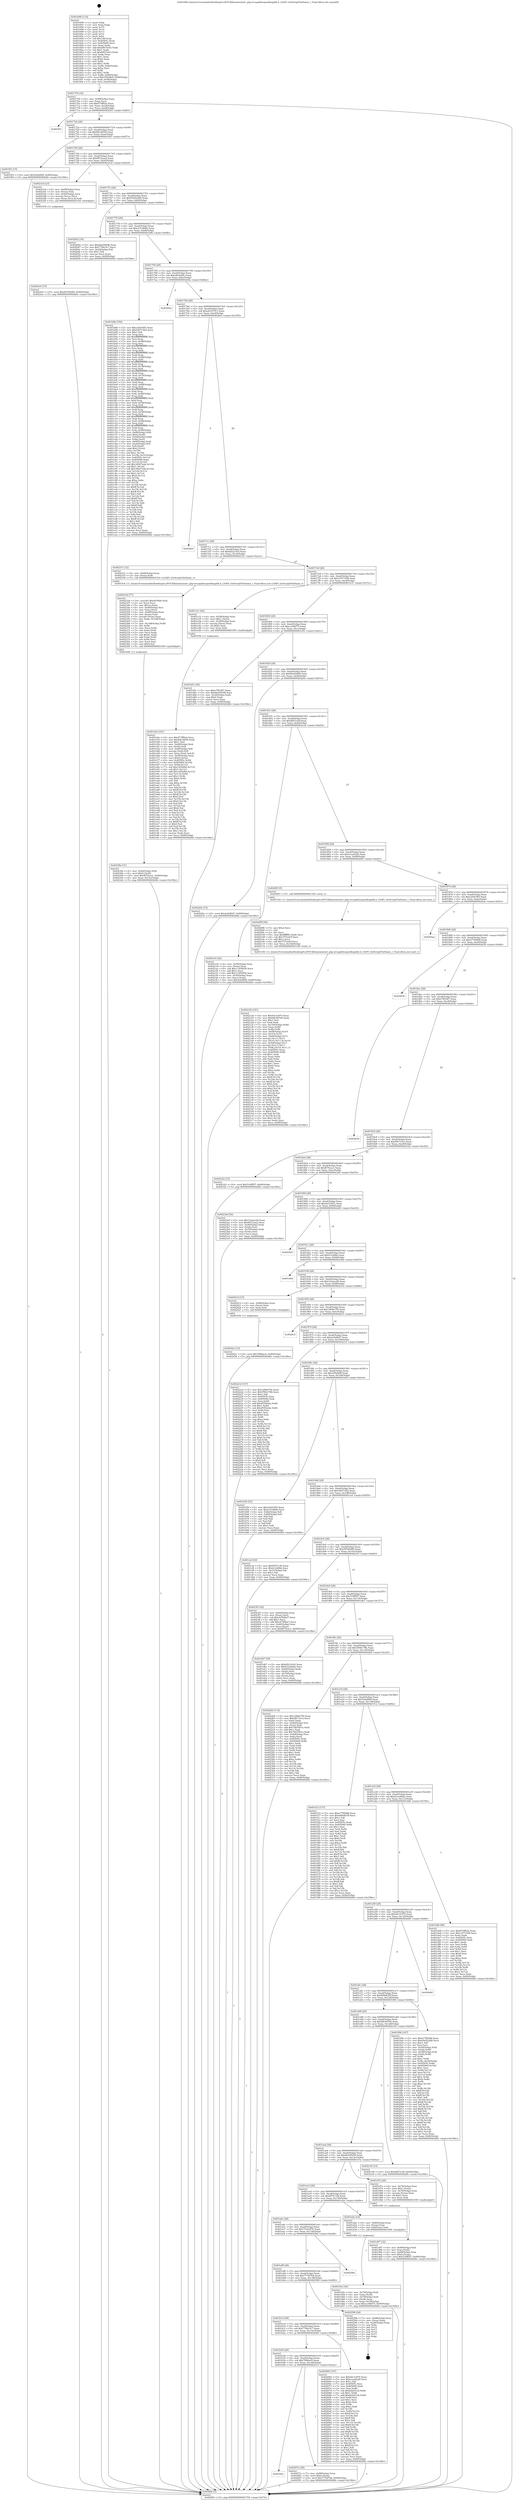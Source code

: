 digraph "0x401690" {
  label = "0x401690 (/mnt/c/Users/mathe/Desktop/tcc/POCII/binaries/extr_php-srcsapilitespeedlsapilib.h_LSAPI_GetScriptFileName_r_Final-ollvm.out::main(0))"
  labelloc = "t"
  node[shape=record]

  Entry [label="",width=0.3,height=0.3,shape=circle,fillcolor=black,style=filled]
  "0x401704" [label="{
     0x401704 [32]\l
     | [instrs]\l
     &nbsp;&nbsp;0x401704 \<+6\>: mov -0x90(%rbp),%eax\l
     &nbsp;&nbsp;0x40170a \<+2\>: mov %eax,%ecx\l
     &nbsp;&nbsp;0x40170c \<+6\>: sub $0x873ff02e,%ecx\l
     &nbsp;&nbsp;0x401712 \<+6\>: mov %eax,-0xa4(%rbp)\l
     &nbsp;&nbsp;0x401718 \<+6\>: mov %ecx,-0xa8(%rbp)\l
     &nbsp;&nbsp;0x40171e \<+6\>: je 00000000004025f3 \<main+0xf63\>\l
  }"]
  "0x4025f3" [label="{
     0x4025f3\l
  }", style=dashed]
  "0x401724" [label="{
     0x401724 [28]\l
     | [instrs]\l
     &nbsp;&nbsp;0x401724 \<+5\>: jmp 0000000000401729 \<main+0x99\>\l
     &nbsp;&nbsp;0x401729 \<+6\>: mov -0xa4(%rbp),%eax\l
     &nbsp;&nbsp;0x40172f \<+5\>: sub $0x8de34f36,%eax\l
     &nbsp;&nbsp;0x401734 \<+6\>: mov %eax,-0xac(%rbp)\l
     &nbsp;&nbsp;0x40173a \<+6\>: je 0000000000401f03 \<main+0x873\>\l
  }"]
  Exit [label="",width=0.3,height=0.3,shape=circle,fillcolor=black,style=filled,peripheries=2]
  "0x401f03" [label="{
     0x401f03 [15]\l
     | [instrs]\l
     &nbsp;&nbsp;0x401f03 \<+10\>: movl $0x5efa9f48,-0x90(%rbp)\l
     &nbsp;&nbsp;0x401f0d \<+5\>: jmp 00000000004026fe \<main+0x106e\>\l
  }"]
  "0x401740" [label="{
     0x401740 [28]\l
     | [instrs]\l
     &nbsp;&nbsp;0x401740 \<+5\>: jmp 0000000000401745 \<main+0xb5\>\l
     &nbsp;&nbsp;0x401745 \<+6\>: mov -0xa4(%rbp),%eax\l
     &nbsp;&nbsp;0x40174b \<+5\>: sub $0x8f123aa2,%eax\l
     &nbsp;&nbsp;0x401750 \<+6\>: mov %eax,-0xb0(%rbp)\l
     &nbsp;&nbsp;0x401756 \<+6\>: je 00000000004023cd \<main+0xd3d\>\l
  }"]
  "0x401b4c" [label="{
     0x401b4c\l
  }", style=dashed]
  "0x4023cd" [label="{
     0x4023cd [23]\l
     | [instrs]\l
     &nbsp;&nbsp;0x4023cd \<+4\>: mov -0x68(%rbp),%rax\l
     &nbsp;&nbsp;0x4023d1 \<+3\>: mov (%rax),%rax\l
     &nbsp;&nbsp;0x4023d4 \<+4\>: mov -0x40(%rbp),%rcx\l
     &nbsp;&nbsp;0x4023d8 \<+3\>: movslq (%rcx),%rcx\l
     &nbsp;&nbsp;0x4023db \<+4\>: mov (%rax,%rcx,8),%rdi\l
     &nbsp;&nbsp;0x4023df \<+5\>: call 0000000000401030 \<free@plt\>\l
     | [calls]\l
     &nbsp;&nbsp;0x401030 \{1\} (unknown)\l
  }"]
  "0x40175c" [label="{
     0x40175c [28]\l
     | [instrs]\l
     &nbsp;&nbsp;0x40175c \<+5\>: jmp 0000000000401761 \<main+0xd1\>\l
     &nbsp;&nbsp;0x401761 \<+6\>: mov -0xa4(%rbp),%eax\l
     &nbsp;&nbsp;0x401767 \<+5\>: sub $0x95d52268,%eax\l
     &nbsp;&nbsp;0x40176c \<+6\>: mov %eax,-0xb4(%rbp)\l
     &nbsp;&nbsp;0x401772 \<+6\>: je 0000000000402042 \<main+0x9b2\>\l
  }"]
  "0x40257a" [label="{
     0x40257a [28]\l
     | [instrs]\l
     &nbsp;&nbsp;0x40257a \<+7\>: mov -0x88(%rbp),%rax\l
     &nbsp;&nbsp;0x402581 \<+6\>: movl $0x0,(%rax)\l
     &nbsp;&nbsp;0x402587 \<+10\>: movl $0x777bf76d,-0x90(%rbp)\l
     &nbsp;&nbsp;0x402591 \<+5\>: jmp 00000000004026fe \<main+0x106e\>\l
  }"]
  "0x402042" [label="{
     0x402042 [30]\l
     | [instrs]\l
     &nbsp;&nbsp;0x402042 \<+5\>: mov $0xd6a54608,%eax\l
     &nbsp;&nbsp;0x402047 \<+5\>: mov $0x779bc5c7,%ecx\l
     &nbsp;&nbsp;0x40204c \<+3\>: mov -0x29(%rbp),%dl\l
     &nbsp;&nbsp;0x40204f \<+3\>: test $0x1,%dl\l
     &nbsp;&nbsp;0x402052 \<+3\>: cmovne %ecx,%eax\l
     &nbsp;&nbsp;0x402055 \<+6\>: mov %eax,-0x90(%rbp)\l
     &nbsp;&nbsp;0x40205b \<+5\>: jmp 00000000004026fe \<main+0x106e\>\l
  }"]
  "0x401778" [label="{
     0x401778 [28]\l
     | [instrs]\l
     &nbsp;&nbsp;0x401778 \<+5\>: jmp 000000000040177d \<main+0xed\>\l
     &nbsp;&nbsp;0x40177d \<+6\>: mov -0xa4(%rbp),%eax\l
     &nbsp;&nbsp;0x401783 \<+5\>: sub $0xa15c860b,%eax\l
     &nbsp;&nbsp;0x401788 \<+6\>: mov %eax,-0xb8(%rbp)\l
     &nbsp;&nbsp;0x40178e \<+6\>: je 0000000000401b8b \<main+0x4fb\>\l
  }"]
  "0x40242c" [label="{
     0x40242c [15]\l
     | [instrs]\l
     &nbsp;&nbsp;0x40242c \<+10\>: movl $0x7f9bfac9,-0x90(%rbp)\l
     &nbsp;&nbsp;0x402436 \<+5\>: jmp 00000000004026fe \<main+0x106e\>\l
  }"]
  "0x401b8b" [label="{
     0x401b8b [356]\l
     | [instrs]\l
     &nbsp;&nbsp;0x401b8b \<+5\>: mov $0xe20d1f65,%eax\l
     &nbsp;&nbsp;0x401b90 \<+5\>: mov $0x3d07c5b2,%ecx\l
     &nbsp;&nbsp;0x401b95 \<+2\>: mov $0x1,%dl\l
     &nbsp;&nbsp;0x401b97 \<+3\>: mov %rsp,%rsi\l
     &nbsp;&nbsp;0x401b9a \<+4\>: add $0xfffffffffffffff0,%rsi\l
     &nbsp;&nbsp;0x401b9e \<+3\>: mov %rsi,%rsp\l
     &nbsp;&nbsp;0x401ba1 \<+7\>: mov %rsi,-0x88(%rbp)\l
     &nbsp;&nbsp;0x401ba8 \<+3\>: mov %rsp,%rsi\l
     &nbsp;&nbsp;0x401bab \<+4\>: add $0xfffffffffffffff0,%rsi\l
     &nbsp;&nbsp;0x401baf \<+3\>: mov %rsi,%rsp\l
     &nbsp;&nbsp;0x401bb2 \<+3\>: mov %rsp,%rdi\l
     &nbsp;&nbsp;0x401bb5 \<+4\>: add $0xfffffffffffffff0,%rdi\l
     &nbsp;&nbsp;0x401bb9 \<+3\>: mov %rdi,%rsp\l
     &nbsp;&nbsp;0x401bbc \<+4\>: mov %rdi,-0x80(%rbp)\l
     &nbsp;&nbsp;0x401bc0 \<+3\>: mov %rsp,%rdi\l
     &nbsp;&nbsp;0x401bc3 \<+4\>: add $0xfffffffffffffff0,%rdi\l
     &nbsp;&nbsp;0x401bc7 \<+3\>: mov %rdi,%rsp\l
     &nbsp;&nbsp;0x401bca \<+4\>: mov %rdi,-0x78(%rbp)\l
     &nbsp;&nbsp;0x401bce \<+3\>: mov %rsp,%rdi\l
     &nbsp;&nbsp;0x401bd1 \<+4\>: add $0xfffffffffffffff0,%rdi\l
     &nbsp;&nbsp;0x401bd5 \<+3\>: mov %rdi,%rsp\l
     &nbsp;&nbsp;0x401bd8 \<+4\>: mov %rdi,-0x70(%rbp)\l
     &nbsp;&nbsp;0x401bdc \<+3\>: mov %rsp,%rdi\l
     &nbsp;&nbsp;0x401bdf \<+4\>: add $0xfffffffffffffff0,%rdi\l
     &nbsp;&nbsp;0x401be3 \<+3\>: mov %rdi,%rsp\l
     &nbsp;&nbsp;0x401be6 \<+4\>: mov %rdi,-0x68(%rbp)\l
     &nbsp;&nbsp;0x401bea \<+3\>: mov %rsp,%rdi\l
     &nbsp;&nbsp;0x401bed \<+4\>: add $0xfffffffffffffff0,%rdi\l
     &nbsp;&nbsp;0x401bf1 \<+3\>: mov %rdi,%rsp\l
     &nbsp;&nbsp;0x401bf4 \<+4\>: mov %rdi,-0x60(%rbp)\l
     &nbsp;&nbsp;0x401bf8 \<+3\>: mov %rsp,%rdi\l
     &nbsp;&nbsp;0x401bfb \<+4\>: add $0xfffffffffffffff0,%rdi\l
     &nbsp;&nbsp;0x401bff \<+3\>: mov %rdi,%rsp\l
     &nbsp;&nbsp;0x401c02 \<+4\>: mov %rdi,-0x58(%rbp)\l
     &nbsp;&nbsp;0x401c06 \<+3\>: mov %rsp,%rdi\l
     &nbsp;&nbsp;0x401c09 \<+4\>: add $0xfffffffffffffff0,%rdi\l
     &nbsp;&nbsp;0x401c0d \<+3\>: mov %rdi,%rsp\l
     &nbsp;&nbsp;0x401c10 \<+4\>: mov %rdi,-0x50(%rbp)\l
     &nbsp;&nbsp;0x401c14 \<+3\>: mov %rsp,%rdi\l
     &nbsp;&nbsp;0x401c17 \<+4\>: add $0xfffffffffffffff0,%rdi\l
     &nbsp;&nbsp;0x401c1b \<+3\>: mov %rdi,%rsp\l
     &nbsp;&nbsp;0x401c1e \<+4\>: mov %rdi,-0x48(%rbp)\l
     &nbsp;&nbsp;0x401c22 \<+3\>: mov %rsp,%rdi\l
     &nbsp;&nbsp;0x401c25 \<+4\>: add $0xfffffffffffffff0,%rdi\l
     &nbsp;&nbsp;0x401c29 \<+3\>: mov %rdi,%rsp\l
     &nbsp;&nbsp;0x401c2c \<+4\>: mov %rdi,-0x40(%rbp)\l
     &nbsp;&nbsp;0x401c30 \<+7\>: mov -0x88(%rbp),%rdi\l
     &nbsp;&nbsp;0x401c37 \<+6\>: movl $0x0,(%rdi)\l
     &nbsp;&nbsp;0x401c3d \<+7\>: mov -0x94(%rbp),%r8d\l
     &nbsp;&nbsp;0x401c44 \<+3\>: mov %r8d,(%rsi)\l
     &nbsp;&nbsp;0x401c47 \<+4\>: mov -0x80(%rbp),%rdi\l
     &nbsp;&nbsp;0x401c4b \<+7\>: mov -0xa0(%rbp),%r9\l
     &nbsp;&nbsp;0x401c52 \<+3\>: mov %r9,(%rdi)\l
     &nbsp;&nbsp;0x401c55 \<+3\>: cmpl $0x2,(%rsi)\l
     &nbsp;&nbsp;0x401c58 \<+4\>: setne %r10b\l
     &nbsp;&nbsp;0x401c5c \<+4\>: and $0x1,%r10b\l
     &nbsp;&nbsp;0x401c60 \<+4\>: mov %r10b,-0x31(%rbp)\l
     &nbsp;&nbsp;0x401c64 \<+8\>: mov 0x40505c,%r11d\l
     &nbsp;&nbsp;0x401c6c \<+7\>: mov 0x405060,%ebx\l
     &nbsp;&nbsp;0x401c73 \<+3\>: mov %r11d,%r14d\l
     &nbsp;&nbsp;0x401c76 \<+7\>: add $0x34927eda,%r14d\l
     &nbsp;&nbsp;0x401c7d \<+4\>: sub $0x1,%r14d\l
     &nbsp;&nbsp;0x401c81 \<+7\>: sub $0x34927eda,%r14d\l
     &nbsp;&nbsp;0x401c88 \<+4\>: imul %r14d,%r11d\l
     &nbsp;&nbsp;0x401c8c \<+4\>: and $0x1,%r11d\l
     &nbsp;&nbsp;0x401c90 \<+4\>: cmp $0x0,%r11d\l
     &nbsp;&nbsp;0x401c94 \<+4\>: sete %r10b\l
     &nbsp;&nbsp;0x401c98 \<+3\>: cmp $0xa,%ebx\l
     &nbsp;&nbsp;0x401c9b \<+4\>: setl %r15b\l
     &nbsp;&nbsp;0x401c9f \<+3\>: mov %r10b,%r12b\l
     &nbsp;&nbsp;0x401ca2 \<+4\>: xor $0xff,%r12b\l
     &nbsp;&nbsp;0x401ca6 \<+3\>: mov %r15b,%r13b\l
     &nbsp;&nbsp;0x401ca9 \<+4\>: xor $0xff,%r13b\l
     &nbsp;&nbsp;0x401cad \<+3\>: xor $0x1,%dl\l
     &nbsp;&nbsp;0x401cb0 \<+3\>: mov %r12b,%sil\l
     &nbsp;&nbsp;0x401cb3 \<+4\>: and $0xff,%sil\l
     &nbsp;&nbsp;0x401cb7 \<+3\>: and %dl,%r10b\l
     &nbsp;&nbsp;0x401cba \<+3\>: mov %r13b,%dil\l
     &nbsp;&nbsp;0x401cbd \<+4\>: and $0xff,%dil\l
     &nbsp;&nbsp;0x401cc1 \<+3\>: and %dl,%r15b\l
     &nbsp;&nbsp;0x401cc4 \<+3\>: or %r10b,%sil\l
     &nbsp;&nbsp;0x401cc7 \<+3\>: or %r15b,%dil\l
     &nbsp;&nbsp;0x401cca \<+3\>: xor %dil,%sil\l
     &nbsp;&nbsp;0x401ccd \<+3\>: or %r13b,%r12b\l
     &nbsp;&nbsp;0x401cd0 \<+4\>: xor $0xff,%r12b\l
     &nbsp;&nbsp;0x401cd4 \<+3\>: or $0x1,%dl\l
     &nbsp;&nbsp;0x401cd7 \<+3\>: and %dl,%r12b\l
     &nbsp;&nbsp;0x401cda \<+3\>: or %r12b,%sil\l
     &nbsp;&nbsp;0x401cdd \<+4\>: test $0x1,%sil\l
     &nbsp;&nbsp;0x401ce1 \<+3\>: cmovne %ecx,%eax\l
     &nbsp;&nbsp;0x401ce4 \<+6\>: mov %eax,-0x90(%rbp)\l
     &nbsp;&nbsp;0x401cea \<+5\>: jmp 00000000004026fe \<main+0x106e\>\l
  }"]
  "0x401794" [label="{
     0x401794 [28]\l
     | [instrs]\l
     &nbsp;&nbsp;0x401794 \<+5\>: jmp 0000000000401799 \<main+0x109\>\l
     &nbsp;&nbsp;0x401799 \<+6\>: mov -0xa4(%rbp),%eax\l
     &nbsp;&nbsp;0x40179f \<+5\>: sub $0xa463ad9c,%eax\l
     &nbsp;&nbsp;0x4017a4 \<+6\>: mov %eax,-0xbc(%rbp)\l
     &nbsp;&nbsp;0x4017aa \<+6\>: je 000000000040244a \<main+0xdba\>\l
  }"]
  "0x4023e4" [label="{
     0x4023e4 [15]\l
     | [instrs]\l
     &nbsp;&nbsp;0x4023e4 \<+10\>: movl $0x49760d49,-0x90(%rbp)\l
     &nbsp;&nbsp;0x4023ee \<+5\>: jmp 00000000004026fe \<main+0x106e\>\l
  }"]
  "0x40244a" [label="{
     0x40244a\l
  }", style=dashed]
  "0x4017b0" [label="{
     0x4017b0 [28]\l
     | [instrs]\l
     &nbsp;&nbsp;0x4017b0 \<+5\>: jmp 00000000004017b5 \<main+0x125\>\l
     &nbsp;&nbsp;0x4017b5 \<+6\>: mov -0xa4(%rbp),%eax\l
     &nbsp;&nbsp;0x4017bb \<+5\>: sub $0xab187913,%eax\l
     &nbsp;&nbsp;0x4017c0 \<+6\>: mov %eax,-0xc0(%rbp)\l
     &nbsp;&nbsp;0x4017c6 \<+6\>: je 00000000004026ef \<main+0x105f\>\l
  }"]
  "0x40238a" [label="{
     0x40238a [31]\l
     | [instrs]\l
     &nbsp;&nbsp;0x40238a \<+4\>: mov -0x40(%rbp),%rdi\l
     &nbsp;&nbsp;0x40238e \<+6\>: movl $0x0,(%rdi)\l
     &nbsp;&nbsp;0x402394 \<+10\>: movl $0xf679cac1,-0x90(%rbp)\l
     &nbsp;&nbsp;0x40239e \<+6\>: mov %eax,-0x14c(%rbp)\l
     &nbsp;&nbsp;0x4023a4 \<+5\>: jmp 00000000004026fe \<main+0x106e\>\l
  }"]
  "0x4026ef" [label="{
     0x4026ef\l
  }", style=dashed]
  "0x4017cc" [label="{
     0x4017cc [28]\l
     | [instrs]\l
     &nbsp;&nbsp;0x4017cc \<+5\>: jmp 00000000004017d1 \<main+0x141\>\l
     &nbsp;&nbsp;0x4017d1 \<+6\>: mov -0xa4(%rbp),%eax\l
     &nbsp;&nbsp;0x4017d7 \<+5\>: sub $0xbf221d10,%eax\l
     &nbsp;&nbsp;0x4017dc \<+6\>: mov %eax,-0xc4(%rbp)\l
     &nbsp;&nbsp;0x4017e2 \<+6\>: je 0000000000402331 \<main+0xca1\>\l
  }"]
  "0x40233d" [label="{
     0x40233d [77]\l
     | [instrs]\l
     &nbsp;&nbsp;0x40233d \<+10\>: movabs $0x4030b6,%rdi\l
     &nbsp;&nbsp;0x402347 \<+2\>: xor %ecx,%ecx\l
     &nbsp;&nbsp;0x402349 \<+5\>: mov $0x1a,%edx\l
     &nbsp;&nbsp;0x40234e \<+4\>: mov -0x48(%rbp),%rsi\l
     &nbsp;&nbsp;0x402352 \<+3\>: mov %rax,(%rsi)\l
     &nbsp;&nbsp;0x402355 \<+4\>: mov -0x48(%rbp),%rax\l
     &nbsp;&nbsp;0x402359 \<+3\>: mov (%rax),%rax\l
     &nbsp;&nbsp;0x40235c \<+3\>: movsbl (%rax),%eax\l
     &nbsp;&nbsp;0x40235f \<+6\>: mov %edx,-0x148(%rbp)\l
     &nbsp;&nbsp;0x402365 \<+1\>: cltd\l
     &nbsp;&nbsp;0x402366 \<+7\>: mov -0x148(%rbp),%r8d\l
     &nbsp;&nbsp;0x40236d \<+3\>: idiv %r8d\l
     &nbsp;&nbsp;0x402370 \<+3\>: mov %ecx,%r9d\l
     &nbsp;&nbsp;0x402373 \<+3\>: sub %edx,%r9d\l
     &nbsp;&nbsp;0x402376 \<+2\>: mov %ecx,%edx\l
     &nbsp;&nbsp;0x402378 \<+3\>: sub $0x61,%edx\l
     &nbsp;&nbsp;0x40237b \<+3\>: add %edx,%r9d\l
     &nbsp;&nbsp;0x40237e \<+3\>: sub %r9d,%ecx\l
     &nbsp;&nbsp;0x402381 \<+2\>: mov %ecx,%esi\l
     &nbsp;&nbsp;0x402383 \<+2\>: mov $0x0,%al\l
     &nbsp;&nbsp;0x402385 \<+5\>: call 0000000000401040 \<printf@plt\>\l
     | [calls]\l
     &nbsp;&nbsp;0x401040 \{1\} (unknown)\l
  }"]
  "0x402331" [label="{
     0x402331 [12]\l
     | [instrs]\l
     &nbsp;&nbsp;0x402331 \<+4\>: mov -0x68(%rbp),%rax\l
     &nbsp;&nbsp;0x402335 \<+3\>: mov (%rax),%rdi\l
     &nbsp;&nbsp;0x402338 \<+5\>: call 00000000004015c0 \<LSAPI_GetScriptFileName_r\>\l
     | [calls]\l
     &nbsp;&nbsp;0x4015c0 \{1\} (/mnt/c/Users/mathe/Desktop/tcc/POCII/binaries/extr_php-srcsapilitespeedlsapilib.h_LSAPI_GetScriptFileName_r_Final-ollvm.out::LSAPI_GetScriptFileName_r)\l
  }"]
  "0x4017e8" [label="{
     0x4017e8 [28]\l
     | [instrs]\l
     &nbsp;&nbsp;0x4017e8 \<+5\>: jmp 00000000004017ed \<main+0x15d\>\l
     &nbsp;&nbsp;0x4017ed \<+6\>: mov -0xa4(%rbp),%eax\l
     &nbsp;&nbsp;0x4017f3 \<+5\>: sub $0xc3573198,%eax\l
     &nbsp;&nbsp;0x4017f8 \<+6\>: mov %eax,-0xc8(%rbp)\l
     &nbsp;&nbsp;0x4017fe \<+6\>: je 0000000000401e31 \<main+0x7a1\>\l
  }"]
  "0x402120" [label="{
     0x402120 [181]\l
     | [instrs]\l
     &nbsp;&nbsp;0x402120 \<+5\>: mov $0x64c3c970,%ecx\l
     &nbsp;&nbsp;0x402125 \<+5\>: mov $0x68c99700,%edx\l
     &nbsp;&nbsp;0x40212a \<+3\>: mov $0x1,%sil\l
     &nbsp;&nbsp;0x40212d \<+2\>: xor %edi,%edi\l
     &nbsp;&nbsp;0x40212f \<+7\>: mov -0x144(%rbp),%r8d\l
     &nbsp;&nbsp;0x402136 \<+4\>: imul %eax,%r8d\l
     &nbsp;&nbsp;0x40213a \<+3\>: mov %r8b,%r9b\l
     &nbsp;&nbsp;0x40213d \<+4\>: mov -0x68(%rbp),%r10\l
     &nbsp;&nbsp;0x402141 \<+3\>: mov (%r10),%r10\l
     &nbsp;&nbsp;0x402144 \<+4\>: mov -0x60(%rbp),%r11\l
     &nbsp;&nbsp;0x402148 \<+3\>: movslq (%r11),%r11\l
     &nbsp;&nbsp;0x40214b \<+4\>: mov (%r10,%r11,8),%r10\l
     &nbsp;&nbsp;0x40214f \<+4\>: mov -0x50(%rbp),%r11\l
     &nbsp;&nbsp;0x402153 \<+3\>: movslq (%r11),%r11\l
     &nbsp;&nbsp;0x402156 \<+4\>: mov %r9b,(%r10,%r11,1)\l
     &nbsp;&nbsp;0x40215a \<+7\>: mov 0x40505c,%eax\l
     &nbsp;&nbsp;0x402161 \<+8\>: mov 0x405060,%r8d\l
     &nbsp;&nbsp;0x402169 \<+3\>: sub $0x1,%edi\l
     &nbsp;&nbsp;0x40216c \<+2\>: mov %eax,%ebx\l
     &nbsp;&nbsp;0x40216e \<+2\>: add %edi,%ebx\l
     &nbsp;&nbsp;0x402170 \<+3\>: imul %ebx,%eax\l
     &nbsp;&nbsp;0x402173 \<+3\>: and $0x1,%eax\l
     &nbsp;&nbsp;0x402176 \<+3\>: cmp $0x0,%eax\l
     &nbsp;&nbsp;0x402179 \<+4\>: sete %r9b\l
     &nbsp;&nbsp;0x40217d \<+4\>: cmp $0xa,%r8d\l
     &nbsp;&nbsp;0x402181 \<+4\>: setl %r14b\l
     &nbsp;&nbsp;0x402185 \<+3\>: mov %r9b,%r15b\l
     &nbsp;&nbsp;0x402188 \<+4\>: xor $0xff,%r15b\l
     &nbsp;&nbsp;0x40218c \<+3\>: mov %r14b,%r12b\l
     &nbsp;&nbsp;0x40218f \<+4\>: xor $0xff,%r12b\l
     &nbsp;&nbsp;0x402193 \<+4\>: xor $0x0,%sil\l
     &nbsp;&nbsp;0x402197 \<+3\>: mov %r15b,%r13b\l
     &nbsp;&nbsp;0x40219a \<+4\>: and $0x0,%r13b\l
     &nbsp;&nbsp;0x40219e \<+3\>: and %sil,%r9b\l
     &nbsp;&nbsp;0x4021a1 \<+3\>: mov %r12b,%al\l
     &nbsp;&nbsp;0x4021a4 \<+2\>: and $0x0,%al\l
     &nbsp;&nbsp;0x4021a6 \<+3\>: and %sil,%r14b\l
     &nbsp;&nbsp;0x4021a9 \<+3\>: or %r9b,%r13b\l
     &nbsp;&nbsp;0x4021ac \<+3\>: or %r14b,%al\l
     &nbsp;&nbsp;0x4021af \<+3\>: xor %al,%r13b\l
     &nbsp;&nbsp;0x4021b2 \<+3\>: or %r12b,%r15b\l
     &nbsp;&nbsp;0x4021b5 \<+4\>: xor $0xff,%r15b\l
     &nbsp;&nbsp;0x4021b9 \<+4\>: or $0x0,%sil\l
     &nbsp;&nbsp;0x4021bd \<+3\>: and %sil,%r15b\l
     &nbsp;&nbsp;0x4021c0 \<+3\>: or %r15b,%r13b\l
     &nbsp;&nbsp;0x4021c3 \<+4\>: test $0x1,%r13b\l
     &nbsp;&nbsp;0x4021c7 \<+3\>: cmovne %edx,%ecx\l
     &nbsp;&nbsp;0x4021ca \<+6\>: mov %ecx,-0x90(%rbp)\l
     &nbsp;&nbsp;0x4021d0 \<+5\>: jmp 00000000004026fe \<main+0x106e\>\l
  }"]
  "0x401e31" [label="{
     0x401e31 [29]\l
     | [instrs]\l
     &nbsp;&nbsp;0x401e31 \<+4\>: mov -0x58(%rbp),%rax\l
     &nbsp;&nbsp;0x401e35 \<+6\>: movl $0x1,(%rax)\l
     &nbsp;&nbsp;0x401e3b \<+4\>: mov -0x58(%rbp),%rax\l
     &nbsp;&nbsp;0x401e3f \<+3\>: movslq (%rax),%rax\l
     &nbsp;&nbsp;0x401e42 \<+4\>: shl $0x0,%rax\l
     &nbsp;&nbsp;0x401e46 \<+3\>: mov %rax,%rdi\l
     &nbsp;&nbsp;0x401e49 \<+5\>: call 0000000000401050 \<malloc@plt\>\l
     | [calls]\l
     &nbsp;&nbsp;0x401050 \{1\} (unknown)\l
  }"]
  "0x401804" [label="{
     0x401804 [28]\l
     | [instrs]\l
     &nbsp;&nbsp;0x401804 \<+5\>: jmp 0000000000401809 \<main+0x179\>\l
     &nbsp;&nbsp;0x401809 \<+6\>: mov -0xa4(%rbp),%eax\l
     &nbsp;&nbsp;0x40180f \<+5\>: sub $0xce39bf75,%eax\l
     &nbsp;&nbsp;0x401814 \<+6\>: mov %eax,-0xcc(%rbp)\l
     &nbsp;&nbsp;0x40181a \<+6\>: je 0000000000401d5c \<main+0x6cc\>\l
  }"]
  "0x4020f8" [label="{
     0x4020f8 [40]\l
     | [instrs]\l
     &nbsp;&nbsp;0x4020f8 \<+5\>: mov $0x2,%ecx\l
     &nbsp;&nbsp;0x4020fd \<+1\>: cltd\l
     &nbsp;&nbsp;0x4020fe \<+2\>: idiv %ecx\l
     &nbsp;&nbsp;0x402100 \<+6\>: imul $0xfffffffe,%edx,%ecx\l
     &nbsp;&nbsp;0x402106 \<+6\>: sub $0x757eefcf,%ecx\l
     &nbsp;&nbsp;0x40210c \<+3\>: add $0x1,%ecx\l
     &nbsp;&nbsp;0x40210f \<+6\>: add $0x757eefcf,%ecx\l
     &nbsp;&nbsp;0x402115 \<+6\>: mov %ecx,-0x144(%rbp)\l
     &nbsp;&nbsp;0x40211b \<+5\>: call 0000000000401160 \<next_i\>\l
     | [calls]\l
     &nbsp;&nbsp;0x401160 \{1\} (/mnt/c/Users/mathe/Desktop/tcc/POCII/binaries/extr_php-srcsapilitespeedlsapilib.h_LSAPI_GetScriptFileName_r_Final-ollvm.out::next_i)\l
  }"]
  "0x401d5c" [label="{
     0x401d5c [30]\l
     | [instrs]\l
     &nbsp;&nbsp;0x401d5c \<+5\>: mov $0xe7ff1087,%eax\l
     &nbsp;&nbsp;0x401d61 \<+5\>: mov $0x6b305058,%ecx\l
     &nbsp;&nbsp;0x401d66 \<+3\>: mov -0x30(%rbp),%edx\l
     &nbsp;&nbsp;0x401d69 \<+3\>: cmp $0x0,%edx\l
     &nbsp;&nbsp;0x401d6c \<+3\>: cmove %ecx,%eax\l
     &nbsp;&nbsp;0x401d6f \<+6\>: mov %eax,-0x90(%rbp)\l
     &nbsp;&nbsp;0x401d75 \<+5\>: jmp 00000000004026fe \<main+0x106e\>\l
  }"]
  "0x401820" [label="{
     0x401820 [28]\l
     | [instrs]\l
     &nbsp;&nbsp;0x401820 \<+5\>: jmp 0000000000401825 \<main+0x195\>\l
     &nbsp;&nbsp;0x401825 \<+6\>: mov -0xa4(%rbp),%eax\l
     &nbsp;&nbsp;0x40182b \<+5\>: sub $0xd6a54608,%eax\l
     &nbsp;&nbsp;0x401830 \<+6\>: mov %eax,-0xd0(%rbp)\l
     &nbsp;&nbsp;0x401836 \<+6\>: je 000000000040220e \<main+0xb7e\>\l
  }"]
  "0x401b30" [label="{
     0x401b30 [28]\l
     | [instrs]\l
     &nbsp;&nbsp;0x401b30 \<+5\>: jmp 0000000000401b35 \<main+0x4a5\>\l
     &nbsp;&nbsp;0x401b35 \<+6\>: mov -0xa4(%rbp),%eax\l
     &nbsp;&nbsp;0x401b3b \<+5\>: sub $0x7f9bfac9,%eax\l
     &nbsp;&nbsp;0x401b40 \<+6\>: mov %eax,-0x140(%rbp)\l
     &nbsp;&nbsp;0x401b46 \<+6\>: je 000000000040257a \<main+0xeea\>\l
  }"]
  "0x40220e" [label="{
     0x40220e [15]\l
     | [instrs]\l
     &nbsp;&nbsp;0x40220e \<+10\>: movl $0x2a5afb47,-0x90(%rbp)\l
     &nbsp;&nbsp;0x402218 \<+5\>: jmp 00000000004026fe \<main+0x106e\>\l
  }"]
  "0x40183c" [label="{
     0x40183c [28]\l
     | [instrs]\l
     &nbsp;&nbsp;0x40183c \<+5\>: jmp 0000000000401841 \<main+0x1b1\>\l
     &nbsp;&nbsp;0x401841 \<+6\>: mov -0xa4(%rbp),%eax\l
     &nbsp;&nbsp;0x401847 \<+5\>: sub $0xdfd7a16f,%eax\l
     &nbsp;&nbsp;0x40184c \<+6\>: mov %eax,-0xd4(%rbp)\l
     &nbsp;&nbsp;0x401852 \<+6\>: je 00000000004021e4 \<main+0xb54\>\l
  }"]
  "0x402060" [label="{
     0x402060 [147]\l
     | [instrs]\l
     &nbsp;&nbsp;0x402060 \<+5\>: mov $0x64c3c970,%eax\l
     &nbsp;&nbsp;0x402065 \<+5\>: mov $0xe1aa4226,%ecx\l
     &nbsp;&nbsp;0x40206a \<+2\>: mov $0x1,%dl\l
     &nbsp;&nbsp;0x40206c \<+7\>: mov 0x40505c,%esi\l
     &nbsp;&nbsp;0x402073 \<+7\>: mov 0x405060,%edi\l
     &nbsp;&nbsp;0x40207a \<+3\>: mov %esi,%r8d\l
     &nbsp;&nbsp;0x40207d \<+7\>: sub $0xbd2ef1c8,%r8d\l
     &nbsp;&nbsp;0x402084 \<+4\>: sub $0x1,%r8d\l
     &nbsp;&nbsp;0x402088 \<+7\>: add $0xbd2ef1c8,%r8d\l
     &nbsp;&nbsp;0x40208f \<+4\>: imul %r8d,%esi\l
     &nbsp;&nbsp;0x402093 \<+3\>: and $0x1,%esi\l
     &nbsp;&nbsp;0x402096 \<+3\>: cmp $0x0,%esi\l
     &nbsp;&nbsp;0x402099 \<+4\>: sete %r9b\l
     &nbsp;&nbsp;0x40209d \<+3\>: cmp $0xa,%edi\l
     &nbsp;&nbsp;0x4020a0 \<+4\>: setl %r10b\l
     &nbsp;&nbsp;0x4020a4 \<+3\>: mov %r9b,%r11b\l
     &nbsp;&nbsp;0x4020a7 \<+4\>: xor $0xff,%r11b\l
     &nbsp;&nbsp;0x4020ab \<+3\>: mov %r10b,%bl\l
     &nbsp;&nbsp;0x4020ae \<+3\>: xor $0xff,%bl\l
     &nbsp;&nbsp;0x4020b1 \<+3\>: xor $0x1,%dl\l
     &nbsp;&nbsp;0x4020b4 \<+3\>: mov %r11b,%r14b\l
     &nbsp;&nbsp;0x4020b7 \<+4\>: and $0xff,%r14b\l
     &nbsp;&nbsp;0x4020bb \<+3\>: and %dl,%r9b\l
     &nbsp;&nbsp;0x4020be \<+3\>: mov %bl,%r15b\l
     &nbsp;&nbsp;0x4020c1 \<+4\>: and $0xff,%r15b\l
     &nbsp;&nbsp;0x4020c5 \<+3\>: and %dl,%r10b\l
     &nbsp;&nbsp;0x4020c8 \<+3\>: or %r9b,%r14b\l
     &nbsp;&nbsp;0x4020cb \<+3\>: or %r10b,%r15b\l
     &nbsp;&nbsp;0x4020ce \<+3\>: xor %r15b,%r14b\l
     &nbsp;&nbsp;0x4020d1 \<+3\>: or %bl,%r11b\l
     &nbsp;&nbsp;0x4020d4 \<+4\>: xor $0xff,%r11b\l
     &nbsp;&nbsp;0x4020d8 \<+3\>: or $0x1,%dl\l
     &nbsp;&nbsp;0x4020db \<+3\>: and %dl,%r11b\l
     &nbsp;&nbsp;0x4020de \<+3\>: or %r11b,%r14b\l
     &nbsp;&nbsp;0x4020e1 \<+4\>: test $0x1,%r14b\l
     &nbsp;&nbsp;0x4020e5 \<+3\>: cmovne %ecx,%eax\l
     &nbsp;&nbsp;0x4020e8 \<+6\>: mov %eax,-0x90(%rbp)\l
     &nbsp;&nbsp;0x4020ee \<+5\>: jmp 00000000004026fe \<main+0x106e\>\l
  }"]
  "0x4021e4" [label="{
     0x4021e4 [42]\l
     | [instrs]\l
     &nbsp;&nbsp;0x4021e4 \<+4\>: mov -0x50(%rbp),%rax\l
     &nbsp;&nbsp;0x4021e8 \<+2\>: mov (%rax),%ecx\l
     &nbsp;&nbsp;0x4021ea \<+6\>: sub $0x11450050,%ecx\l
     &nbsp;&nbsp;0x4021f0 \<+3\>: add $0x1,%ecx\l
     &nbsp;&nbsp;0x4021f3 \<+6\>: add $0x11450050,%ecx\l
     &nbsp;&nbsp;0x4021f9 \<+4\>: mov -0x50(%rbp),%rax\l
     &nbsp;&nbsp;0x4021fd \<+2\>: mov %ecx,(%rax)\l
     &nbsp;&nbsp;0x4021ff \<+10\>: movl $0x5efa9f48,-0x90(%rbp)\l
     &nbsp;&nbsp;0x402209 \<+5\>: jmp 00000000004026fe \<main+0x106e\>\l
  }"]
  "0x401858" [label="{
     0x401858 [28]\l
     | [instrs]\l
     &nbsp;&nbsp;0x401858 \<+5\>: jmp 000000000040185d \<main+0x1cd\>\l
     &nbsp;&nbsp;0x40185d \<+6\>: mov -0xa4(%rbp),%eax\l
     &nbsp;&nbsp;0x401863 \<+5\>: sub $0xe1aa4226,%eax\l
     &nbsp;&nbsp;0x401868 \<+6\>: mov %eax,-0xd8(%rbp)\l
     &nbsp;&nbsp;0x40186e \<+6\>: je 00000000004020f3 \<main+0xa63\>\l
  }"]
  "0x401b14" [label="{
     0x401b14 [28]\l
     | [instrs]\l
     &nbsp;&nbsp;0x401b14 \<+5\>: jmp 0000000000401b19 \<main+0x489\>\l
     &nbsp;&nbsp;0x401b19 \<+6\>: mov -0xa4(%rbp),%eax\l
     &nbsp;&nbsp;0x401b1f \<+5\>: sub $0x779bc5c7,%eax\l
     &nbsp;&nbsp;0x401b24 \<+6\>: mov %eax,-0x13c(%rbp)\l
     &nbsp;&nbsp;0x401b2a \<+6\>: je 0000000000402060 \<main+0x9d0\>\l
  }"]
  "0x4020f3" [label="{
     0x4020f3 [5]\l
     | [instrs]\l
     &nbsp;&nbsp;0x4020f3 \<+5\>: call 0000000000401160 \<next_i\>\l
     | [calls]\l
     &nbsp;&nbsp;0x401160 \{1\} (/mnt/c/Users/mathe/Desktop/tcc/POCII/binaries/extr_php-srcsapilitespeedlsapilib.h_LSAPI_GetScriptFileName_r_Final-ollvm.out::next_i)\l
  }"]
  "0x401874" [label="{
     0x401874 [28]\l
     | [instrs]\l
     &nbsp;&nbsp;0x401874 \<+5\>: jmp 0000000000401879 \<main+0x1e9\>\l
     &nbsp;&nbsp;0x401879 \<+6\>: mov -0xa4(%rbp),%eax\l
     &nbsp;&nbsp;0x40187f \<+5\>: sub $0xe20d1f65,%eax\l
     &nbsp;&nbsp;0x401884 \<+6\>: mov %eax,-0xdc(%rbp)\l
     &nbsp;&nbsp;0x40188a \<+6\>: je 00000000004025ae \<main+0xf1e\>\l
  }"]
  "0x402596" [label="{
     0x402596 [24]\l
     | [instrs]\l
     &nbsp;&nbsp;0x402596 \<+7\>: mov -0x88(%rbp),%rax\l
     &nbsp;&nbsp;0x40259d \<+2\>: mov (%rax),%eax\l
     &nbsp;&nbsp;0x40259f \<+4\>: lea -0x28(%rbp),%rsp\l
     &nbsp;&nbsp;0x4025a3 \<+1\>: pop %rbx\l
     &nbsp;&nbsp;0x4025a4 \<+2\>: pop %r12\l
     &nbsp;&nbsp;0x4025a6 \<+2\>: pop %r13\l
     &nbsp;&nbsp;0x4025a8 \<+2\>: pop %r14\l
     &nbsp;&nbsp;0x4025aa \<+2\>: pop %r15\l
     &nbsp;&nbsp;0x4025ac \<+1\>: pop %rbp\l
     &nbsp;&nbsp;0x4025ad \<+1\>: ret\l
  }"]
  "0x4025ae" [label="{
     0x4025ae\l
  }", style=dashed]
  "0x401890" [label="{
     0x401890 [28]\l
     | [instrs]\l
     &nbsp;&nbsp;0x401890 \<+5\>: jmp 0000000000401895 \<main+0x205\>\l
     &nbsp;&nbsp;0x401895 \<+6\>: mov -0xa4(%rbp),%eax\l
     &nbsp;&nbsp;0x40189b \<+5\>: sub $0xe77f09d8,%eax\l
     &nbsp;&nbsp;0x4018a0 \<+6\>: mov %eax,-0xe0(%rbp)\l
     &nbsp;&nbsp;0x4018a6 \<+6\>: je 000000000040263b \<main+0xfab\>\l
  }"]
  "0x401af8" [label="{
     0x401af8 [28]\l
     | [instrs]\l
     &nbsp;&nbsp;0x401af8 \<+5\>: jmp 0000000000401afd \<main+0x46d\>\l
     &nbsp;&nbsp;0x401afd \<+6\>: mov -0xa4(%rbp),%eax\l
     &nbsp;&nbsp;0x401b03 \<+5\>: sub $0x777bf76d,%eax\l
     &nbsp;&nbsp;0x401b08 \<+6\>: mov %eax,-0x138(%rbp)\l
     &nbsp;&nbsp;0x401b0e \<+6\>: je 0000000000402596 \<main+0xf06\>\l
  }"]
  "0x40263b" [label="{
     0x40263b\l
  }", style=dashed]
  "0x4018ac" [label="{
     0x4018ac [28]\l
     | [instrs]\l
     &nbsp;&nbsp;0x4018ac \<+5\>: jmp 00000000004018b1 \<main+0x221\>\l
     &nbsp;&nbsp;0x4018b1 \<+6\>: mov -0xa4(%rbp),%eax\l
     &nbsp;&nbsp;0x4018b7 \<+5\>: sub $0xe7ff1087,%eax\l
     &nbsp;&nbsp;0x4018bc \<+6\>: mov %eax,-0xe4(%rbp)\l
     &nbsp;&nbsp;0x4018c2 \<+6\>: je 000000000040243b \<main+0xdab\>\l
  }"]
  "0x40256b" [label="{
     0x40256b\l
  }", style=dashed]
  "0x40243b" [label="{
     0x40243b\l
  }", style=dashed]
  "0x4018c8" [label="{
     0x4018c8 [28]\l
     | [instrs]\l
     &nbsp;&nbsp;0x4018c8 \<+5\>: jmp 00000000004018cd \<main+0x23d\>\l
     &nbsp;&nbsp;0x4018cd \<+6\>: mov -0xa4(%rbp),%eax\l
     &nbsp;&nbsp;0x4018d3 \<+5\>: sub $0xf4b71b1e,%eax\l
     &nbsp;&nbsp;0x4018d8 \<+6\>: mov %eax,-0xe8(%rbp)\l
     &nbsp;&nbsp;0x4018de \<+6\>: je 0000000000402322 \<main+0xc92\>\l
  }"]
  "0x401e4e" [label="{
     0x401e4e [181]\l
     | [instrs]\l
     &nbsp;&nbsp;0x401e4e \<+5\>: mov $0x873ff02e,%ecx\l
     &nbsp;&nbsp;0x401e53 \<+5\>: mov $0x8de34f36,%edx\l
     &nbsp;&nbsp;0x401e58 \<+3\>: mov $0x1,%sil\l
     &nbsp;&nbsp;0x401e5b \<+4\>: mov -0x68(%rbp),%rdi\l
     &nbsp;&nbsp;0x401e5f \<+3\>: mov (%rdi),%rdi\l
     &nbsp;&nbsp;0x401e62 \<+4\>: mov -0x60(%rbp),%r8\l
     &nbsp;&nbsp;0x401e66 \<+3\>: movslq (%r8),%r8\l
     &nbsp;&nbsp;0x401e69 \<+4\>: mov %rax,(%rdi,%r8,8)\l
     &nbsp;&nbsp;0x401e6d \<+4\>: mov -0x50(%rbp),%rax\l
     &nbsp;&nbsp;0x401e71 \<+6\>: movl $0x0,(%rax)\l
     &nbsp;&nbsp;0x401e77 \<+8\>: mov 0x40505c,%r9d\l
     &nbsp;&nbsp;0x401e7f \<+8\>: mov 0x405060,%r10d\l
     &nbsp;&nbsp;0x401e87 \<+3\>: mov %r9d,%r11d\l
     &nbsp;&nbsp;0x401e8a \<+7\>: sub $0x12f5afb4,%r11d\l
     &nbsp;&nbsp;0x401e91 \<+4\>: sub $0x1,%r11d\l
     &nbsp;&nbsp;0x401e95 \<+7\>: add $0x12f5afb4,%r11d\l
     &nbsp;&nbsp;0x401e9c \<+4\>: imul %r11d,%r9d\l
     &nbsp;&nbsp;0x401ea0 \<+4\>: and $0x1,%r9d\l
     &nbsp;&nbsp;0x401ea4 \<+4\>: cmp $0x0,%r9d\l
     &nbsp;&nbsp;0x401ea8 \<+3\>: sete %bl\l
     &nbsp;&nbsp;0x401eab \<+4\>: cmp $0xa,%r10d\l
     &nbsp;&nbsp;0x401eaf \<+4\>: setl %r14b\l
     &nbsp;&nbsp;0x401eb3 \<+3\>: mov %bl,%r15b\l
     &nbsp;&nbsp;0x401eb6 \<+4\>: xor $0xff,%r15b\l
     &nbsp;&nbsp;0x401eba \<+3\>: mov %r14b,%r12b\l
     &nbsp;&nbsp;0x401ebd \<+4\>: xor $0xff,%r12b\l
     &nbsp;&nbsp;0x401ec1 \<+4\>: xor $0x0,%sil\l
     &nbsp;&nbsp;0x401ec5 \<+3\>: mov %r15b,%r13b\l
     &nbsp;&nbsp;0x401ec8 \<+4\>: and $0x0,%r13b\l
     &nbsp;&nbsp;0x401ecc \<+3\>: and %sil,%bl\l
     &nbsp;&nbsp;0x401ecf \<+3\>: mov %r12b,%al\l
     &nbsp;&nbsp;0x401ed2 \<+2\>: and $0x0,%al\l
     &nbsp;&nbsp;0x401ed4 \<+3\>: and %sil,%r14b\l
     &nbsp;&nbsp;0x401ed7 \<+3\>: or %bl,%r13b\l
     &nbsp;&nbsp;0x401eda \<+3\>: or %r14b,%al\l
     &nbsp;&nbsp;0x401edd \<+3\>: xor %al,%r13b\l
     &nbsp;&nbsp;0x401ee0 \<+3\>: or %r12b,%r15b\l
     &nbsp;&nbsp;0x401ee3 \<+4\>: xor $0xff,%r15b\l
     &nbsp;&nbsp;0x401ee7 \<+4\>: or $0x0,%sil\l
     &nbsp;&nbsp;0x401eeb \<+3\>: and %sil,%r15b\l
     &nbsp;&nbsp;0x401eee \<+3\>: or %r15b,%r13b\l
     &nbsp;&nbsp;0x401ef1 \<+4\>: test $0x1,%r13b\l
     &nbsp;&nbsp;0x401ef5 \<+3\>: cmovne %edx,%ecx\l
     &nbsp;&nbsp;0x401ef8 \<+6\>: mov %ecx,-0x90(%rbp)\l
     &nbsp;&nbsp;0x401efe \<+5\>: jmp 00000000004026fe \<main+0x106e\>\l
  }"]
  "0x402322" [label="{
     0x402322 [15]\l
     | [instrs]\l
     &nbsp;&nbsp;0x402322 \<+10\>: movl $0x516ff5f7,-0x90(%rbp)\l
     &nbsp;&nbsp;0x40232c \<+5\>: jmp 00000000004026fe \<main+0x106e\>\l
  }"]
  "0x4018e4" [label="{
     0x4018e4 [28]\l
     | [instrs]\l
     &nbsp;&nbsp;0x4018e4 \<+5\>: jmp 00000000004018e9 \<main+0x259\>\l
     &nbsp;&nbsp;0x4018e9 \<+6\>: mov -0xa4(%rbp),%eax\l
     &nbsp;&nbsp;0x4018ef \<+5\>: sub $0xf679cac1,%eax\l
     &nbsp;&nbsp;0x4018f4 \<+6\>: mov %eax,-0xec(%rbp)\l
     &nbsp;&nbsp;0x4018fa \<+6\>: je 00000000004023a9 \<main+0xd19\>\l
  }"]
  "0x401d97" [label="{
     0x401d97 [32]\l
     | [instrs]\l
     &nbsp;&nbsp;0x401d97 \<+4\>: mov -0x68(%rbp),%rdi\l
     &nbsp;&nbsp;0x401d9b \<+3\>: mov %rax,(%rdi)\l
     &nbsp;&nbsp;0x401d9e \<+4\>: mov -0x60(%rbp),%rax\l
     &nbsp;&nbsp;0x401da2 \<+6\>: movl $0x0,(%rax)\l
     &nbsp;&nbsp;0x401da8 \<+10\>: movl $0x516ff5f7,-0x90(%rbp)\l
     &nbsp;&nbsp;0x401db2 \<+5\>: jmp 00000000004026fe \<main+0x106e\>\l
  }"]
  "0x4023a9" [label="{
     0x4023a9 [36]\l
     | [instrs]\l
     &nbsp;&nbsp;0x4023a9 \<+5\>: mov $0x12a2ce28,%eax\l
     &nbsp;&nbsp;0x4023ae \<+5\>: mov $0x8f123aa2,%ecx\l
     &nbsp;&nbsp;0x4023b3 \<+4\>: mov -0x40(%rbp),%rdx\l
     &nbsp;&nbsp;0x4023b7 \<+2\>: mov (%rdx),%esi\l
     &nbsp;&nbsp;0x4023b9 \<+4\>: mov -0x70(%rbp),%rdx\l
     &nbsp;&nbsp;0x4023bd \<+2\>: cmp (%rdx),%esi\l
     &nbsp;&nbsp;0x4023bf \<+3\>: cmovl %ecx,%eax\l
     &nbsp;&nbsp;0x4023c2 \<+6\>: mov %eax,-0x90(%rbp)\l
     &nbsp;&nbsp;0x4023c8 \<+5\>: jmp 00000000004026fe \<main+0x106e\>\l
  }"]
  "0x401900" [label="{
     0x401900 [28]\l
     | [instrs]\l
     &nbsp;&nbsp;0x401900 \<+5\>: jmp 0000000000401905 \<main+0x275\>\l
     &nbsp;&nbsp;0x401905 \<+6\>: mov -0xa4(%rbp),%eax\l
     &nbsp;&nbsp;0x40190b \<+5\>: sub $0xfae53051,%eax\l
     &nbsp;&nbsp;0x401910 \<+6\>: mov %eax,-0xf0(%rbp)\l
     &nbsp;&nbsp;0x401916 \<+6\>: je 00000000004024d3 \<main+0xe43\>\l
  }"]
  "0x401d3e" [label="{
     0x401d3e [30]\l
     | [instrs]\l
     &nbsp;&nbsp;0x401d3e \<+4\>: mov -0x78(%rbp),%rdi\l
     &nbsp;&nbsp;0x401d42 \<+2\>: mov %eax,(%rdi)\l
     &nbsp;&nbsp;0x401d44 \<+4\>: mov -0x78(%rbp),%rdi\l
     &nbsp;&nbsp;0x401d48 \<+2\>: mov (%rdi),%eax\l
     &nbsp;&nbsp;0x401d4a \<+3\>: mov %eax,-0x30(%rbp)\l
     &nbsp;&nbsp;0x401d4d \<+10\>: movl $0xce39bf75,-0x90(%rbp)\l
     &nbsp;&nbsp;0x401d57 \<+5\>: jmp 00000000004026fe \<main+0x106e\>\l
  }"]
  "0x4024d3" [label="{
     0x4024d3\l
  }", style=dashed]
  "0x40191c" [label="{
     0x40191c [28]\l
     | [instrs]\l
     &nbsp;&nbsp;0x40191c \<+5\>: jmp 0000000000401921 \<main+0x291\>\l
     &nbsp;&nbsp;0x401921 \<+6\>: mov -0xa4(%rbp),%eax\l
     &nbsp;&nbsp;0x401927 \<+5\>: sub $0x412288a,%eax\l
     &nbsp;&nbsp;0x40192c \<+6\>: mov %eax,-0xf4(%rbp)\l
     &nbsp;&nbsp;0x401932 \<+6\>: je 0000000000401d0d \<main+0x67d\>\l
  }"]
  "0x401adc" [label="{
     0x401adc [28]\l
     | [instrs]\l
     &nbsp;&nbsp;0x401adc \<+5\>: jmp 0000000000401ae1 \<main+0x451\>\l
     &nbsp;&nbsp;0x401ae1 \<+6\>: mov -0xa4(%rbp),%eax\l
     &nbsp;&nbsp;0x401ae7 \<+5\>: sub $0x751bc870,%eax\l
     &nbsp;&nbsp;0x401aec \<+6\>: mov %eax,-0x134(%rbp)\l
     &nbsp;&nbsp;0x401af2 \<+6\>: je 000000000040256b \<main+0xedb\>\l
  }"]
  "0x401d0d" [label="{
     0x401d0d\l
  }", style=dashed]
  "0x401938" [label="{
     0x401938 [28]\l
     | [instrs]\l
     &nbsp;&nbsp;0x401938 \<+5\>: jmp 000000000040193d \<main+0x2ad\>\l
     &nbsp;&nbsp;0x40193d \<+6\>: mov -0xa4(%rbp),%eax\l
     &nbsp;&nbsp;0x401943 \<+5\>: sub $0x12a2ce28,%eax\l
     &nbsp;&nbsp;0x401948 \<+6\>: mov %eax,-0xf8(%rbp)\l
     &nbsp;&nbsp;0x40194e \<+6\>: je 000000000040241d \<main+0xd8d\>\l
  }"]
  "0x401d2e" [label="{
     0x401d2e [16]\l
     | [instrs]\l
     &nbsp;&nbsp;0x401d2e \<+4\>: mov -0x80(%rbp),%rax\l
     &nbsp;&nbsp;0x401d32 \<+3\>: mov (%rax),%rax\l
     &nbsp;&nbsp;0x401d35 \<+4\>: mov 0x8(%rax),%rdi\l
     &nbsp;&nbsp;0x401d39 \<+5\>: call 0000000000401060 \<atoi@plt\>\l
     | [calls]\l
     &nbsp;&nbsp;0x401060 \{1\} (unknown)\l
  }"]
  "0x40241d" [label="{
     0x40241d [15]\l
     | [instrs]\l
     &nbsp;&nbsp;0x40241d \<+4\>: mov -0x68(%rbp),%rax\l
     &nbsp;&nbsp;0x402421 \<+3\>: mov (%rax),%rax\l
     &nbsp;&nbsp;0x402424 \<+3\>: mov %rax,%rdi\l
     &nbsp;&nbsp;0x402427 \<+5\>: call 0000000000401030 \<free@plt\>\l
     | [calls]\l
     &nbsp;&nbsp;0x401030 \{1\} (unknown)\l
  }"]
  "0x401954" [label="{
     0x401954 [28]\l
     | [instrs]\l
     &nbsp;&nbsp;0x401954 \<+5\>: jmp 0000000000401959 \<main+0x2c9\>\l
     &nbsp;&nbsp;0x401959 \<+6\>: mov -0xa4(%rbp),%eax\l
     &nbsp;&nbsp;0x40195f \<+5\>: sub $0x1d69e756,%eax\l
     &nbsp;&nbsp;0x401964 \<+6\>: mov %eax,-0xfc(%rbp)\l
     &nbsp;&nbsp;0x40196a \<+6\>: je 00000000004026c5 \<main+0x1035\>\l
  }"]
  "0x401ac0" [label="{
     0x401ac0 [28]\l
     | [instrs]\l
     &nbsp;&nbsp;0x401ac0 \<+5\>: jmp 0000000000401ac5 \<main+0x435\>\l
     &nbsp;&nbsp;0x401ac5 \<+6\>: mov -0xa4(%rbp),%eax\l
     &nbsp;&nbsp;0x401acb \<+5\>: sub $0x6f7f1148,%eax\l
     &nbsp;&nbsp;0x401ad0 \<+6\>: mov %eax,-0x130(%rbp)\l
     &nbsp;&nbsp;0x401ad6 \<+6\>: je 0000000000401d2e \<main+0x69e\>\l
  }"]
  "0x4026c5" [label="{
     0x4026c5\l
  }", style=dashed]
  "0x401970" [label="{
     0x401970 [28]\l
     | [instrs]\l
     &nbsp;&nbsp;0x401970 \<+5\>: jmp 0000000000401975 \<main+0x2e5\>\l
     &nbsp;&nbsp;0x401975 \<+6\>: mov -0xa4(%rbp),%eax\l
     &nbsp;&nbsp;0x40197b \<+5\>: sub $0x2a5afb47,%eax\l
     &nbsp;&nbsp;0x401980 \<+6\>: mov %eax,-0x100(%rbp)\l
     &nbsp;&nbsp;0x401986 \<+6\>: je 000000000040221d \<main+0xb8d\>\l
  }"]
  "0x401d7a" [label="{
     0x401d7a [29]\l
     | [instrs]\l
     &nbsp;&nbsp;0x401d7a \<+4\>: mov -0x70(%rbp),%rax\l
     &nbsp;&nbsp;0x401d7e \<+6\>: movl $0x1,(%rax)\l
     &nbsp;&nbsp;0x401d84 \<+4\>: mov -0x70(%rbp),%rax\l
     &nbsp;&nbsp;0x401d88 \<+3\>: movslq (%rax),%rax\l
     &nbsp;&nbsp;0x401d8b \<+4\>: shl $0x3,%rax\l
     &nbsp;&nbsp;0x401d8f \<+3\>: mov %rax,%rdi\l
     &nbsp;&nbsp;0x401d92 \<+5\>: call 0000000000401050 \<malloc@plt\>\l
     | [calls]\l
     &nbsp;&nbsp;0x401050 \{1\} (unknown)\l
  }"]
  "0x40221d" [label="{
     0x40221d [147]\l
     | [instrs]\l
     &nbsp;&nbsp;0x40221d \<+5\>: mov $0x1d69e756,%eax\l
     &nbsp;&nbsp;0x402222 \<+5\>: mov $0x559b178b,%ecx\l
     &nbsp;&nbsp;0x402227 \<+2\>: mov $0x1,%dl\l
     &nbsp;&nbsp;0x402229 \<+7\>: mov 0x40505c,%esi\l
     &nbsp;&nbsp;0x402230 \<+7\>: mov 0x405060,%edi\l
     &nbsp;&nbsp;0x402237 \<+3\>: mov %esi,%r8d\l
     &nbsp;&nbsp;0x40223a \<+7\>: add $0xd55f2e4a,%r8d\l
     &nbsp;&nbsp;0x402241 \<+4\>: sub $0x1,%r8d\l
     &nbsp;&nbsp;0x402245 \<+7\>: sub $0xd55f2e4a,%r8d\l
     &nbsp;&nbsp;0x40224c \<+4\>: imul %r8d,%esi\l
     &nbsp;&nbsp;0x402250 \<+3\>: and $0x1,%esi\l
     &nbsp;&nbsp;0x402253 \<+3\>: cmp $0x0,%esi\l
     &nbsp;&nbsp;0x402256 \<+4\>: sete %r9b\l
     &nbsp;&nbsp;0x40225a \<+3\>: cmp $0xa,%edi\l
     &nbsp;&nbsp;0x40225d \<+4\>: setl %r10b\l
     &nbsp;&nbsp;0x402261 \<+3\>: mov %r9b,%r11b\l
     &nbsp;&nbsp;0x402264 \<+4\>: xor $0xff,%r11b\l
     &nbsp;&nbsp;0x402268 \<+3\>: mov %r10b,%bl\l
     &nbsp;&nbsp;0x40226b \<+3\>: xor $0xff,%bl\l
     &nbsp;&nbsp;0x40226e \<+3\>: xor $0x0,%dl\l
     &nbsp;&nbsp;0x402271 \<+3\>: mov %r11b,%r14b\l
     &nbsp;&nbsp;0x402274 \<+4\>: and $0x0,%r14b\l
     &nbsp;&nbsp;0x402278 \<+3\>: and %dl,%r9b\l
     &nbsp;&nbsp;0x40227b \<+3\>: mov %bl,%r15b\l
     &nbsp;&nbsp;0x40227e \<+4\>: and $0x0,%r15b\l
     &nbsp;&nbsp;0x402282 \<+3\>: and %dl,%r10b\l
     &nbsp;&nbsp;0x402285 \<+3\>: or %r9b,%r14b\l
     &nbsp;&nbsp;0x402288 \<+3\>: or %r10b,%r15b\l
     &nbsp;&nbsp;0x40228b \<+3\>: xor %r15b,%r14b\l
     &nbsp;&nbsp;0x40228e \<+3\>: or %bl,%r11b\l
     &nbsp;&nbsp;0x402291 \<+4\>: xor $0xff,%r11b\l
     &nbsp;&nbsp;0x402295 \<+3\>: or $0x0,%dl\l
     &nbsp;&nbsp;0x402298 \<+3\>: and %dl,%r11b\l
     &nbsp;&nbsp;0x40229b \<+3\>: or %r11b,%r14b\l
     &nbsp;&nbsp;0x40229e \<+4\>: test $0x1,%r14b\l
     &nbsp;&nbsp;0x4022a2 \<+3\>: cmovne %ecx,%eax\l
     &nbsp;&nbsp;0x4022a5 \<+6\>: mov %eax,-0x90(%rbp)\l
     &nbsp;&nbsp;0x4022ab \<+5\>: jmp 00000000004026fe \<main+0x106e\>\l
  }"]
  "0x40198c" [label="{
     0x40198c [28]\l
     | [instrs]\l
     &nbsp;&nbsp;0x40198c \<+5\>: jmp 0000000000401991 \<main+0x301\>\l
     &nbsp;&nbsp;0x401991 \<+6\>: mov -0xa4(%rbp),%eax\l
     &nbsp;&nbsp;0x401997 \<+5\>: sub $0x350af64f,%eax\l
     &nbsp;&nbsp;0x40199c \<+6\>: mov %eax,-0x104(%rbp)\l
     &nbsp;&nbsp;0x4019a2 \<+6\>: je 0000000000401b56 \<main+0x4c6\>\l
  }"]
  "0x401aa4" [label="{
     0x401aa4 [28]\l
     | [instrs]\l
     &nbsp;&nbsp;0x401aa4 \<+5\>: jmp 0000000000401aa9 \<main+0x419\>\l
     &nbsp;&nbsp;0x401aa9 \<+6\>: mov -0xa4(%rbp),%eax\l
     &nbsp;&nbsp;0x401aaf \<+5\>: sub $0x6b305058,%eax\l
     &nbsp;&nbsp;0x401ab4 \<+6\>: mov %eax,-0x12c(%rbp)\l
     &nbsp;&nbsp;0x401aba \<+6\>: je 0000000000401d7a \<main+0x6ea\>\l
  }"]
  "0x401b56" [label="{
     0x401b56 [53]\l
     | [instrs]\l
     &nbsp;&nbsp;0x401b56 \<+5\>: mov $0xe20d1f65,%eax\l
     &nbsp;&nbsp;0x401b5b \<+5\>: mov $0xa15c860b,%ecx\l
     &nbsp;&nbsp;0x401b60 \<+6\>: mov -0x8a(%rbp),%dl\l
     &nbsp;&nbsp;0x401b66 \<+7\>: mov -0x89(%rbp),%sil\l
     &nbsp;&nbsp;0x401b6d \<+3\>: mov %dl,%dil\l
     &nbsp;&nbsp;0x401b70 \<+3\>: and %sil,%dil\l
     &nbsp;&nbsp;0x401b73 \<+3\>: xor %sil,%dl\l
     &nbsp;&nbsp;0x401b76 \<+3\>: or %dl,%dil\l
     &nbsp;&nbsp;0x401b79 \<+4\>: test $0x1,%dil\l
     &nbsp;&nbsp;0x401b7d \<+3\>: cmovne %ecx,%eax\l
     &nbsp;&nbsp;0x401b80 \<+6\>: mov %eax,-0x90(%rbp)\l
     &nbsp;&nbsp;0x401b86 \<+5\>: jmp 00000000004026fe \<main+0x106e\>\l
  }"]
  "0x4019a8" [label="{
     0x4019a8 [28]\l
     | [instrs]\l
     &nbsp;&nbsp;0x4019a8 \<+5\>: jmp 00000000004019ad \<main+0x31d\>\l
     &nbsp;&nbsp;0x4019ad \<+6\>: mov -0xa4(%rbp),%eax\l
     &nbsp;&nbsp;0x4019b3 \<+5\>: sub $0x3d07c5b2,%eax\l
     &nbsp;&nbsp;0x4019b8 \<+6\>: mov %eax,-0x108(%rbp)\l
     &nbsp;&nbsp;0x4019be \<+6\>: je 0000000000401cef \<main+0x65f\>\l
  }"]
  "0x4026fe" [label="{
     0x4026fe [5]\l
     | [instrs]\l
     &nbsp;&nbsp;0x4026fe \<+5\>: jmp 0000000000401704 \<main+0x74\>\l
  }"]
  "0x401690" [label="{
     0x401690 [116]\l
     | [instrs]\l
     &nbsp;&nbsp;0x401690 \<+1\>: push %rbp\l
     &nbsp;&nbsp;0x401691 \<+3\>: mov %rsp,%rbp\l
     &nbsp;&nbsp;0x401694 \<+2\>: push %r15\l
     &nbsp;&nbsp;0x401696 \<+2\>: push %r14\l
     &nbsp;&nbsp;0x401698 \<+2\>: push %r13\l
     &nbsp;&nbsp;0x40169a \<+2\>: push %r12\l
     &nbsp;&nbsp;0x40169c \<+1\>: push %rbx\l
     &nbsp;&nbsp;0x40169d \<+7\>: sub $0x148,%rsp\l
     &nbsp;&nbsp;0x4016a4 \<+7\>: mov 0x40505c,%eax\l
     &nbsp;&nbsp;0x4016ab \<+7\>: mov 0x405060,%ecx\l
     &nbsp;&nbsp;0x4016b2 \<+2\>: mov %eax,%edx\l
     &nbsp;&nbsp;0x4016b4 \<+6\>: add $0xbf915e03,%edx\l
     &nbsp;&nbsp;0x4016ba \<+3\>: sub $0x1,%edx\l
     &nbsp;&nbsp;0x4016bd \<+6\>: sub $0xbf915e03,%edx\l
     &nbsp;&nbsp;0x4016c3 \<+3\>: imul %edx,%eax\l
     &nbsp;&nbsp;0x4016c6 \<+3\>: and $0x1,%eax\l
     &nbsp;&nbsp;0x4016c9 \<+3\>: cmp $0x0,%eax\l
     &nbsp;&nbsp;0x4016cc \<+4\>: sete %r8b\l
     &nbsp;&nbsp;0x4016d0 \<+4\>: and $0x1,%r8b\l
     &nbsp;&nbsp;0x4016d4 \<+7\>: mov %r8b,-0x8a(%rbp)\l
     &nbsp;&nbsp;0x4016db \<+3\>: cmp $0xa,%ecx\l
     &nbsp;&nbsp;0x4016de \<+4\>: setl %r8b\l
     &nbsp;&nbsp;0x4016e2 \<+4\>: and $0x1,%r8b\l
     &nbsp;&nbsp;0x4016e6 \<+7\>: mov %r8b,-0x89(%rbp)\l
     &nbsp;&nbsp;0x4016ed \<+10\>: movl $0x350af64f,-0x90(%rbp)\l
     &nbsp;&nbsp;0x4016f7 \<+6\>: mov %edi,-0x94(%rbp)\l
     &nbsp;&nbsp;0x4016fd \<+7\>: mov %rsi,-0xa0(%rbp)\l
  }"]
  "0x4021d5" [label="{
     0x4021d5 [15]\l
     | [instrs]\l
     &nbsp;&nbsp;0x4021d5 \<+10\>: movl $0xdfd7a16f,-0x90(%rbp)\l
     &nbsp;&nbsp;0x4021df \<+5\>: jmp 00000000004026fe \<main+0x106e\>\l
  }"]
  "0x401a88" [label="{
     0x401a88 [28]\l
     | [instrs]\l
     &nbsp;&nbsp;0x401a88 \<+5\>: jmp 0000000000401a8d \<main+0x3fd\>\l
     &nbsp;&nbsp;0x401a8d \<+6\>: mov -0xa4(%rbp),%eax\l
     &nbsp;&nbsp;0x401a93 \<+5\>: sub $0x68c99700,%eax\l
     &nbsp;&nbsp;0x401a98 \<+6\>: mov %eax,-0x128(%rbp)\l
     &nbsp;&nbsp;0x401a9e \<+6\>: je 00000000004021d5 \<main+0xb45\>\l
  }"]
  "0x401cef" [label="{
     0x401cef [30]\l
     | [instrs]\l
     &nbsp;&nbsp;0x401cef \<+5\>: mov $0x6f7f1148,%eax\l
     &nbsp;&nbsp;0x401cf4 \<+5\>: mov $0x412288a,%ecx\l
     &nbsp;&nbsp;0x401cf9 \<+3\>: mov -0x31(%rbp),%dl\l
     &nbsp;&nbsp;0x401cfc \<+3\>: test $0x1,%dl\l
     &nbsp;&nbsp;0x401cff \<+3\>: cmovne %ecx,%eax\l
     &nbsp;&nbsp;0x401d02 \<+6\>: mov %eax,-0x90(%rbp)\l
     &nbsp;&nbsp;0x401d08 \<+5\>: jmp 00000000004026fe \<main+0x106e\>\l
  }"]
  "0x4019c4" [label="{
     0x4019c4 [28]\l
     | [instrs]\l
     &nbsp;&nbsp;0x4019c4 \<+5\>: jmp 00000000004019c9 \<main+0x339\>\l
     &nbsp;&nbsp;0x4019c9 \<+6\>: mov -0xa4(%rbp),%eax\l
     &nbsp;&nbsp;0x4019cf \<+5\>: sub $0x49760d49,%eax\l
     &nbsp;&nbsp;0x4019d4 \<+6\>: mov %eax,-0x10c(%rbp)\l
     &nbsp;&nbsp;0x4019da \<+6\>: je 00000000004023f3 \<main+0xd63\>\l
  }"]
  "0x401f9b" [label="{
     0x401f9b [167]\l
     | [instrs]\l
     &nbsp;&nbsp;0x401f9b \<+5\>: mov $0xe77f09d8,%eax\l
     &nbsp;&nbsp;0x401fa0 \<+5\>: mov $0x95d52268,%ecx\l
     &nbsp;&nbsp;0x401fa5 \<+2\>: mov $0x1,%dl\l
     &nbsp;&nbsp;0x401fa7 \<+2\>: xor %esi,%esi\l
     &nbsp;&nbsp;0x401fa9 \<+4\>: mov -0x50(%rbp),%rdi\l
     &nbsp;&nbsp;0x401fad \<+3\>: mov (%rdi),%r8d\l
     &nbsp;&nbsp;0x401fb0 \<+4\>: mov -0x58(%rbp),%rdi\l
     &nbsp;&nbsp;0x401fb4 \<+3\>: cmp (%rdi),%r8d\l
     &nbsp;&nbsp;0x401fb7 \<+4\>: setl %r9b\l
     &nbsp;&nbsp;0x401fbb \<+4\>: and $0x1,%r9b\l
     &nbsp;&nbsp;0x401fbf \<+4\>: mov %r9b,-0x29(%rbp)\l
     &nbsp;&nbsp;0x401fc3 \<+8\>: mov 0x40505c,%r8d\l
     &nbsp;&nbsp;0x401fcb \<+8\>: mov 0x405060,%r10d\l
     &nbsp;&nbsp;0x401fd3 \<+3\>: sub $0x1,%esi\l
     &nbsp;&nbsp;0x401fd6 \<+3\>: mov %r8d,%r11d\l
     &nbsp;&nbsp;0x401fd9 \<+3\>: add %esi,%r11d\l
     &nbsp;&nbsp;0x401fdc \<+4\>: imul %r11d,%r8d\l
     &nbsp;&nbsp;0x401fe0 \<+4\>: and $0x1,%r8d\l
     &nbsp;&nbsp;0x401fe4 \<+4\>: cmp $0x0,%r8d\l
     &nbsp;&nbsp;0x401fe8 \<+4\>: sete %r9b\l
     &nbsp;&nbsp;0x401fec \<+4\>: cmp $0xa,%r10d\l
     &nbsp;&nbsp;0x401ff0 \<+3\>: setl %bl\l
     &nbsp;&nbsp;0x401ff3 \<+3\>: mov %r9b,%r14b\l
     &nbsp;&nbsp;0x401ff6 \<+4\>: xor $0xff,%r14b\l
     &nbsp;&nbsp;0x401ffa \<+3\>: mov %bl,%r15b\l
     &nbsp;&nbsp;0x401ffd \<+4\>: xor $0xff,%r15b\l
     &nbsp;&nbsp;0x402001 \<+3\>: xor $0x1,%dl\l
     &nbsp;&nbsp;0x402004 \<+3\>: mov %r14b,%r12b\l
     &nbsp;&nbsp;0x402007 \<+4\>: and $0xff,%r12b\l
     &nbsp;&nbsp;0x40200b \<+3\>: and %dl,%r9b\l
     &nbsp;&nbsp;0x40200e \<+3\>: mov %r15b,%r13b\l
     &nbsp;&nbsp;0x402011 \<+4\>: and $0xff,%r13b\l
     &nbsp;&nbsp;0x402015 \<+2\>: and %dl,%bl\l
     &nbsp;&nbsp;0x402017 \<+3\>: or %r9b,%r12b\l
     &nbsp;&nbsp;0x40201a \<+3\>: or %bl,%r13b\l
     &nbsp;&nbsp;0x40201d \<+3\>: xor %r13b,%r12b\l
     &nbsp;&nbsp;0x402020 \<+3\>: or %r15b,%r14b\l
     &nbsp;&nbsp;0x402023 \<+4\>: xor $0xff,%r14b\l
     &nbsp;&nbsp;0x402027 \<+3\>: or $0x1,%dl\l
     &nbsp;&nbsp;0x40202a \<+3\>: and %dl,%r14b\l
     &nbsp;&nbsp;0x40202d \<+3\>: or %r14b,%r12b\l
     &nbsp;&nbsp;0x402030 \<+4\>: test $0x1,%r12b\l
     &nbsp;&nbsp;0x402034 \<+3\>: cmovne %ecx,%eax\l
     &nbsp;&nbsp;0x402037 \<+6\>: mov %eax,-0x90(%rbp)\l
     &nbsp;&nbsp;0x40203d \<+5\>: jmp 00000000004026fe \<main+0x106e\>\l
  }"]
  "0x4023f3" [label="{
     0x4023f3 [42]\l
     | [instrs]\l
     &nbsp;&nbsp;0x4023f3 \<+4\>: mov -0x40(%rbp),%rax\l
     &nbsp;&nbsp;0x4023f7 \<+2\>: mov (%rax),%ecx\l
     &nbsp;&nbsp;0x4023f9 \<+6\>: sub $0xcb79db27,%ecx\l
     &nbsp;&nbsp;0x4023ff \<+3\>: add $0x1,%ecx\l
     &nbsp;&nbsp;0x402402 \<+6\>: add $0xcb79db27,%ecx\l
     &nbsp;&nbsp;0x402408 \<+4\>: mov -0x40(%rbp),%rax\l
     &nbsp;&nbsp;0x40240c \<+2\>: mov %ecx,(%rax)\l
     &nbsp;&nbsp;0x40240e \<+10\>: movl $0xf679cac1,-0x90(%rbp)\l
     &nbsp;&nbsp;0x402418 \<+5\>: jmp 00000000004026fe \<main+0x106e\>\l
  }"]
  "0x4019e0" [label="{
     0x4019e0 [28]\l
     | [instrs]\l
     &nbsp;&nbsp;0x4019e0 \<+5\>: jmp 00000000004019e5 \<main+0x355\>\l
     &nbsp;&nbsp;0x4019e5 \<+6\>: mov -0xa4(%rbp),%eax\l
     &nbsp;&nbsp;0x4019eb \<+5\>: sub $0x516ff5f7,%eax\l
     &nbsp;&nbsp;0x4019f0 \<+6\>: mov %eax,-0x110(%rbp)\l
     &nbsp;&nbsp;0x4019f6 \<+6\>: je 0000000000401db7 \<main+0x727\>\l
  }"]
  "0x401a6c" [label="{
     0x401a6c [28]\l
     | [instrs]\l
     &nbsp;&nbsp;0x401a6c \<+5\>: jmp 0000000000401a71 \<main+0x3e1\>\l
     &nbsp;&nbsp;0x401a71 \<+6\>: mov -0xa4(%rbp),%eax\l
     &nbsp;&nbsp;0x401a77 \<+5\>: sub $0x668d835f,%eax\l
     &nbsp;&nbsp;0x401a7c \<+6\>: mov %eax,-0x124(%rbp)\l
     &nbsp;&nbsp;0x401a82 \<+6\>: je 0000000000401f9b \<main+0x90b\>\l
  }"]
  "0x401db7" [label="{
     0x401db7 [36]\l
     | [instrs]\l
     &nbsp;&nbsp;0x401db7 \<+5\>: mov $0xbf221d10,%eax\l
     &nbsp;&nbsp;0x401dbc \<+5\>: mov $0x61ea9d42,%ecx\l
     &nbsp;&nbsp;0x401dc1 \<+4\>: mov -0x60(%rbp),%rdx\l
     &nbsp;&nbsp;0x401dc5 \<+2\>: mov (%rdx),%esi\l
     &nbsp;&nbsp;0x401dc7 \<+4\>: mov -0x70(%rbp),%rdx\l
     &nbsp;&nbsp;0x401dcb \<+2\>: cmp (%rdx),%esi\l
     &nbsp;&nbsp;0x401dcd \<+3\>: cmovl %ecx,%eax\l
     &nbsp;&nbsp;0x401dd0 \<+6\>: mov %eax,-0x90(%rbp)\l
     &nbsp;&nbsp;0x401dd6 \<+5\>: jmp 00000000004026fe \<main+0x106e\>\l
  }"]
  "0x4019fc" [label="{
     0x4019fc [28]\l
     | [instrs]\l
     &nbsp;&nbsp;0x4019fc \<+5\>: jmp 0000000000401a01 \<main+0x371\>\l
     &nbsp;&nbsp;0x401a01 \<+6\>: mov -0xa4(%rbp),%eax\l
     &nbsp;&nbsp;0x401a07 \<+5\>: sub $0x559b178b,%eax\l
     &nbsp;&nbsp;0x401a0c \<+6\>: mov %eax,-0x114(%rbp)\l
     &nbsp;&nbsp;0x401a12 \<+6\>: je 00000000004022b0 \<main+0xc20\>\l
  }"]
  "0x402660" [label="{
     0x402660\l
  }", style=dashed]
  "0x4022b0" [label="{
     0x4022b0 [114]\l
     | [instrs]\l
     &nbsp;&nbsp;0x4022b0 \<+5\>: mov $0x1d69e756,%eax\l
     &nbsp;&nbsp;0x4022b5 \<+5\>: mov $0xf4b71b1e,%ecx\l
     &nbsp;&nbsp;0x4022ba \<+2\>: xor %edx,%edx\l
     &nbsp;&nbsp;0x4022bc \<+4\>: mov -0x60(%rbp),%rsi\l
     &nbsp;&nbsp;0x4022c0 \<+2\>: mov (%rsi),%edi\l
     &nbsp;&nbsp;0x4022c2 \<+6\>: add $0x7bb5501e,%edi\l
     &nbsp;&nbsp;0x4022c8 \<+3\>: add $0x1,%edi\l
     &nbsp;&nbsp;0x4022cb \<+6\>: sub $0x7bb5501e,%edi\l
     &nbsp;&nbsp;0x4022d1 \<+4\>: mov -0x60(%rbp),%rsi\l
     &nbsp;&nbsp;0x4022d5 \<+2\>: mov %edi,(%rsi)\l
     &nbsp;&nbsp;0x4022d7 \<+7\>: mov 0x40505c,%edi\l
     &nbsp;&nbsp;0x4022de \<+8\>: mov 0x405060,%r8d\l
     &nbsp;&nbsp;0x4022e6 \<+3\>: sub $0x1,%edx\l
     &nbsp;&nbsp;0x4022e9 \<+3\>: mov %edi,%r9d\l
     &nbsp;&nbsp;0x4022ec \<+3\>: add %edx,%r9d\l
     &nbsp;&nbsp;0x4022ef \<+4\>: imul %r9d,%edi\l
     &nbsp;&nbsp;0x4022f3 \<+3\>: and $0x1,%edi\l
     &nbsp;&nbsp;0x4022f6 \<+3\>: cmp $0x0,%edi\l
     &nbsp;&nbsp;0x4022f9 \<+4\>: sete %r10b\l
     &nbsp;&nbsp;0x4022fd \<+4\>: cmp $0xa,%r8d\l
     &nbsp;&nbsp;0x402301 \<+4\>: setl %r11b\l
     &nbsp;&nbsp;0x402305 \<+3\>: mov %r10b,%bl\l
     &nbsp;&nbsp;0x402308 \<+3\>: and %r11b,%bl\l
     &nbsp;&nbsp;0x40230b \<+3\>: xor %r11b,%r10b\l
     &nbsp;&nbsp;0x40230e \<+3\>: or %r10b,%bl\l
     &nbsp;&nbsp;0x402311 \<+3\>: test $0x1,%bl\l
     &nbsp;&nbsp;0x402314 \<+3\>: cmovne %ecx,%eax\l
     &nbsp;&nbsp;0x402317 \<+6\>: mov %eax,-0x90(%rbp)\l
     &nbsp;&nbsp;0x40231d \<+5\>: jmp 00000000004026fe \<main+0x106e\>\l
  }"]
  "0x401a18" [label="{
     0x401a18 [28]\l
     | [instrs]\l
     &nbsp;&nbsp;0x401a18 \<+5\>: jmp 0000000000401a1d \<main+0x38d\>\l
     &nbsp;&nbsp;0x401a1d \<+6\>: mov -0xa4(%rbp),%eax\l
     &nbsp;&nbsp;0x401a23 \<+5\>: sub $0x5efa9f48,%eax\l
     &nbsp;&nbsp;0x401a28 \<+6\>: mov %eax,-0x118(%rbp)\l
     &nbsp;&nbsp;0x401a2e \<+6\>: je 0000000000401f12 \<main+0x882\>\l
  }"]
  "0x401a50" [label="{
     0x401a50 [28]\l
     | [instrs]\l
     &nbsp;&nbsp;0x401a50 \<+5\>: jmp 0000000000401a55 \<main+0x3c5\>\l
     &nbsp;&nbsp;0x401a55 \<+6\>: mov -0xa4(%rbp),%eax\l
     &nbsp;&nbsp;0x401a5b \<+5\>: sub $0x64c3c970,%eax\l
     &nbsp;&nbsp;0x401a60 \<+6\>: mov %eax,-0x120(%rbp)\l
     &nbsp;&nbsp;0x401a66 \<+6\>: je 0000000000402660 \<main+0xfd0\>\l
  }"]
  "0x401f12" [label="{
     0x401f12 [137]\l
     | [instrs]\l
     &nbsp;&nbsp;0x401f12 \<+5\>: mov $0xe77f09d8,%eax\l
     &nbsp;&nbsp;0x401f17 \<+5\>: mov $0x668d835f,%ecx\l
     &nbsp;&nbsp;0x401f1c \<+2\>: mov $0x1,%dl\l
     &nbsp;&nbsp;0x401f1e \<+2\>: xor %esi,%esi\l
     &nbsp;&nbsp;0x401f20 \<+7\>: mov 0x40505c,%edi\l
     &nbsp;&nbsp;0x401f27 \<+8\>: mov 0x405060,%r8d\l
     &nbsp;&nbsp;0x401f2f \<+3\>: sub $0x1,%esi\l
     &nbsp;&nbsp;0x401f32 \<+3\>: mov %edi,%r9d\l
     &nbsp;&nbsp;0x401f35 \<+3\>: add %esi,%r9d\l
     &nbsp;&nbsp;0x401f38 \<+4\>: imul %r9d,%edi\l
     &nbsp;&nbsp;0x401f3c \<+3\>: and $0x1,%edi\l
     &nbsp;&nbsp;0x401f3f \<+3\>: cmp $0x0,%edi\l
     &nbsp;&nbsp;0x401f42 \<+4\>: sete %r10b\l
     &nbsp;&nbsp;0x401f46 \<+4\>: cmp $0xa,%r8d\l
     &nbsp;&nbsp;0x401f4a \<+4\>: setl %r11b\l
     &nbsp;&nbsp;0x401f4e \<+3\>: mov %r10b,%bl\l
     &nbsp;&nbsp;0x401f51 \<+3\>: xor $0xff,%bl\l
     &nbsp;&nbsp;0x401f54 \<+3\>: mov %r11b,%r14b\l
     &nbsp;&nbsp;0x401f57 \<+4\>: xor $0xff,%r14b\l
     &nbsp;&nbsp;0x401f5b \<+3\>: xor $0x1,%dl\l
     &nbsp;&nbsp;0x401f5e \<+3\>: mov %bl,%r15b\l
     &nbsp;&nbsp;0x401f61 \<+4\>: and $0xff,%r15b\l
     &nbsp;&nbsp;0x401f65 \<+3\>: and %dl,%r10b\l
     &nbsp;&nbsp;0x401f68 \<+3\>: mov %r14b,%r12b\l
     &nbsp;&nbsp;0x401f6b \<+4\>: and $0xff,%r12b\l
     &nbsp;&nbsp;0x401f6f \<+3\>: and %dl,%r11b\l
     &nbsp;&nbsp;0x401f72 \<+3\>: or %r10b,%r15b\l
     &nbsp;&nbsp;0x401f75 \<+3\>: or %r11b,%r12b\l
     &nbsp;&nbsp;0x401f78 \<+3\>: xor %r12b,%r15b\l
     &nbsp;&nbsp;0x401f7b \<+3\>: or %r14b,%bl\l
     &nbsp;&nbsp;0x401f7e \<+3\>: xor $0xff,%bl\l
     &nbsp;&nbsp;0x401f81 \<+3\>: or $0x1,%dl\l
     &nbsp;&nbsp;0x401f84 \<+2\>: and %dl,%bl\l
     &nbsp;&nbsp;0x401f86 \<+3\>: or %bl,%r15b\l
     &nbsp;&nbsp;0x401f89 \<+4\>: test $0x1,%r15b\l
     &nbsp;&nbsp;0x401f8d \<+3\>: cmovne %ecx,%eax\l
     &nbsp;&nbsp;0x401f90 \<+6\>: mov %eax,-0x90(%rbp)\l
     &nbsp;&nbsp;0x401f96 \<+5\>: jmp 00000000004026fe \<main+0x106e\>\l
  }"]
  "0x401a34" [label="{
     0x401a34 [28]\l
     | [instrs]\l
     &nbsp;&nbsp;0x401a34 \<+5\>: jmp 0000000000401a39 \<main+0x3a9\>\l
     &nbsp;&nbsp;0x401a39 \<+6\>: mov -0xa4(%rbp),%eax\l
     &nbsp;&nbsp;0x401a3f \<+5\>: sub $0x61ea9d42,%eax\l
     &nbsp;&nbsp;0x401a44 \<+6\>: mov %eax,-0x11c(%rbp)\l
     &nbsp;&nbsp;0x401a4a \<+6\>: je 0000000000401ddb \<main+0x74b\>\l
  }"]
  "0x401ddb" [label="{
     0x401ddb [86]\l
     | [instrs]\l
     &nbsp;&nbsp;0x401ddb \<+5\>: mov $0x873ff02e,%eax\l
     &nbsp;&nbsp;0x401de0 \<+5\>: mov $0xc3573198,%ecx\l
     &nbsp;&nbsp;0x401de5 \<+2\>: xor %edx,%edx\l
     &nbsp;&nbsp;0x401de7 \<+7\>: mov 0x40505c,%esi\l
     &nbsp;&nbsp;0x401dee \<+7\>: mov 0x405060,%edi\l
     &nbsp;&nbsp;0x401df5 \<+3\>: sub $0x1,%edx\l
     &nbsp;&nbsp;0x401df8 \<+3\>: mov %esi,%r8d\l
     &nbsp;&nbsp;0x401dfb \<+3\>: add %edx,%r8d\l
     &nbsp;&nbsp;0x401dfe \<+4\>: imul %r8d,%esi\l
     &nbsp;&nbsp;0x401e02 \<+3\>: and $0x1,%esi\l
     &nbsp;&nbsp;0x401e05 \<+3\>: cmp $0x0,%esi\l
     &nbsp;&nbsp;0x401e08 \<+4\>: sete %r9b\l
     &nbsp;&nbsp;0x401e0c \<+3\>: cmp $0xa,%edi\l
     &nbsp;&nbsp;0x401e0f \<+4\>: setl %r10b\l
     &nbsp;&nbsp;0x401e13 \<+3\>: mov %r9b,%r11b\l
     &nbsp;&nbsp;0x401e16 \<+3\>: and %r10b,%r11b\l
     &nbsp;&nbsp;0x401e19 \<+3\>: xor %r10b,%r9b\l
     &nbsp;&nbsp;0x401e1c \<+3\>: or %r9b,%r11b\l
     &nbsp;&nbsp;0x401e1f \<+4\>: test $0x1,%r11b\l
     &nbsp;&nbsp;0x401e23 \<+3\>: cmovne %ecx,%eax\l
     &nbsp;&nbsp;0x401e26 \<+6\>: mov %eax,-0x90(%rbp)\l
     &nbsp;&nbsp;0x401e2c \<+5\>: jmp 00000000004026fe \<main+0x106e\>\l
  }"]
  Entry -> "0x401690" [label=" 1"]
  "0x401704" -> "0x4025f3" [label=" 0"]
  "0x401704" -> "0x401724" [label=" 33"]
  "0x402596" -> Exit [label=" 1"]
  "0x401724" -> "0x401f03" [label=" 1"]
  "0x401724" -> "0x401740" [label=" 32"]
  "0x40257a" -> "0x4026fe" [label=" 1"]
  "0x401740" -> "0x4023cd" [label=" 1"]
  "0x401740" -> "0x40175c" [label=" 31"]
  "0x401b30" -> "0x401b4c" [label=" 0"]
  "0x40175c" -> "0x402042" [label=" 2"]
  "0x40175c" -> "0x401778" [label=" 29"]
  "0x401b30" -> "0x40257a" [label=" 1"]
  "0x401778" -> "0x401b8b" [label=" 1"]
  "0x401778" -> "0x401794" [label=" 28"]
  "0x40242c" -> "0x4026fe" [label=" 1"]
  "0x401794" -> "0x40244a" [label=" 0"]
  "0x401794" -> "0x4017b0" [label=" 28"]
  "0x40241d" -> "0x40242c" [label=" 1"]
  "0x4017b0" -> "0x4026ef" [label=" 0"]
  "0x4017b0" -> "0x4017cc" [label=" 28"]
  "0x4023f3" -> "0x4026fe" [label=" 1"]
  "0x4017cc" -> "0x402331" [label=" 1"]
  "0x4017cc" -> "0x4017e8" [label=" 27"]
  "0x4023e4" -> "0x4026fe" [label=" 1"]
  "0x4017e8" -> "0x401e31" [label=" 1"]
  "0x4017e8" -> "0x401804" [label=" 26"]
  "0x4023cd" -> "0x4023e4" [label=" 1"]
  "0x401804" -> "0x401d5c" [label=" 1"]
  "0x401804" -> "0x401820" [label=" 25"]
  "0x4023a9" -> "0x4026fe" [label=" 2"]
  "0x401820" -> "0x40220e" [label=" 1"]
  "0x401820" -> "0x40183c" [label=" 24"]
  "0x40238a" -> "0x4026fe" [label=" 1"]
  "0x40183c" -> "0x4021e4" [label=" 1"]
  "0x40183c" -> "0x401858" [label=" 23"]
  "0x40233d" -> "0x40238a" [label=" 1"]
  "0x401858" -> "0x4020f3" [label=" 1"]
  "0x401858" -> "0x401874" [label=" 22"]
  "0x402322" -> "0x4026fe" [label=" 1"]
  "0x401874" -> "0x4025ae" [label=" 0"]
  "0x401874" -> "0x401890" [label=" 22"]
  "0x4022b0" -> "0x4026fe" [label=" 1"]
  "0x401890" -> "0x40263b" [label=" 0"]
  "0x401890" -> "0x4018ac" [label=" 22"]
  "0x40220e" -> "0x4026fe" [label=" 1"]
  "0x4018ac" -> "0x40243b" [label=" 0"]
  "0x4018ac" -> "0x4018c8" [label=" 22"]
  "0x4021e4" -> "0x4026fe" [label=" 1"]
  "0x4018c8" -> "0x402322" [label=" 1"]
  "0x4018c8" -> "0x4018e4" [label=" 21"]
  "0x402120" -> "0x4026fe" [label=" 1"]
  "0x4018e4" -> "0x4023a9" [label=" 2"]
  "0x4018e4" -> "0x401900" [label=" 19"]
  "0x4020f8" -> "0x402120" [label=" 1"]
  "0x401900" -> "0x4024d3" [label=" 0"]
  "0x401900" -> "0x40191c" [label=" 19"]
  "0x4020f3" -> "0x4020f8" [label=" 1"]
  "0x40191c" -> "0x401d0d" [label=" 0"]
  "0x40191c" -> "0x401938" [label=" 19"]
  "0x402060" -> "0x4026fe" [label=" 1"]
  "0x401938" -> "0x40241d" [label=" 1"]
  "0x401938" -> "0x401954" [label=" 18"]
  "0x401b14" -> "0x401b30" [label=" 1"]
  "0x401954" -> "0x4026c5" [label=" 0"]
  "0x401954" -> "0x401970" [label=" 18"]
  "0x402331" -> "0x40233d" [label=" 1"]
  "0x401970" -> "0x40221d" [label=" 1"]
  "0x401970" -> "0x40198c" [label=" 17"]
  "0x401af8" -> "0x401b14" [label=" 2"]
  "0x40198c" -> "0x401b56" [label=" 1"]
  "0x40198c" -> "0x4019a8" [label=" 16"]
  "0x401b56" -> "0x4026fe" [label=" 1"]
  "0x401690" -> "0x401704" [label=" 1"]
  "0x4026fe" -> "0x401704" [label=" 32"]
  "0x40221d" -> "0x4026fe" [label=" 1"]
  "0x401b8b" -> "0x4026fe" [label=" 1"]
  "0x401adc" -> "0x401af8" [label=" 3"]
  "0x4019a8" -> "0x401cef" [label=" 1"]
  "0x4019a8" -> "0x4019c4" [label=" 15"]
  "0x401cef" -> "0x4026fe" [label=" 1"]
  "0x4021d5" -> "0x4026fe" [label=" 1"]
  "0x4019c4" -> "0x4023f3" [label=" 1"]
  "0x4019c4" -> "0x4019e0" [label=" 14"]
  "0x402042" -> "0x4026fe" [label=" 2"]
  "0x4019e0" -> "0x401db7" [label=" 2"]
  "0x4019e0" -> "0x4019fc" [label=" 12"]
  "0x401f12" -> "0x4026fe" [label=" 2"]
  "0x4019fc" -> "0x4022b0" [label=" 1"]
  "0x4019fc" -> "0x401a18" [label=" 11"]
  "0x401f03" -> "0x4026fe" [label=" 1"]
  "0x401a18" -> "0x401f12" [label=" 2"]
  "0x401a18" -> "0x401a34" [label=" 9"]
  "0x401e31" -> "0x401e4e" [label=" 1"]
  "0x401a34" -> "0x401ddb" [label=" 1"]
  "0x401a34" -> "0x401a50" [label=" 8"]
  "0x401e4e" -> "0x4026fe" [label=" 1"]
  "0x401a50" -> "0x402660" [label=" 0"]
  "0x401a50" -> "0x401a6c" [label=" 8"]
  "0x401f9b" -> "0x4026fe" [label=" 2"]
  "0x401a6c" -> "0x401f9b" [label=" 2"]
  "0x401a6c" -> "0x401a88" [label=" 6"]
  "0x401adc" -> "0x40256b" [label=" 0"]
  "0x401a88" -> "0x4021d5" [label=" 1"]
  "0x401a88" -> "0x401aa4" [label=" 5"]
  "0x401af8" -> "0x402596" [label=" 1"]
  "0x401aa4" -> "0x401d7a" [label=" 1"]
  "0x401aa4" -> "0x401ac0" [label=" 4"]
  "0x401b14" -> "0x402060" [label=" 1"]
  "0x401ac0" -> "0x401d2e" [label=" 1"]
  "0x401ac0" -> "0x401adc" [label=" 3"]
  "0x401d2e" -> "0x401d3e" [label=" 1"]
  "0x401d3e" -> "0x4026fe" [label=" 1"]
  "0x401d5c" -> "0x4026fe" [label=" 1"]
  "0x401d7a" -> "0x401d97" [label=" 1"]
  "0x401d97" -> "0x4026fe" [label=" 1"]
  "0x401db7" -> "0x4026fe" [label=" 2"]
  "0x401ddb" -> "0x4026fe" [label=" 1"]
}
